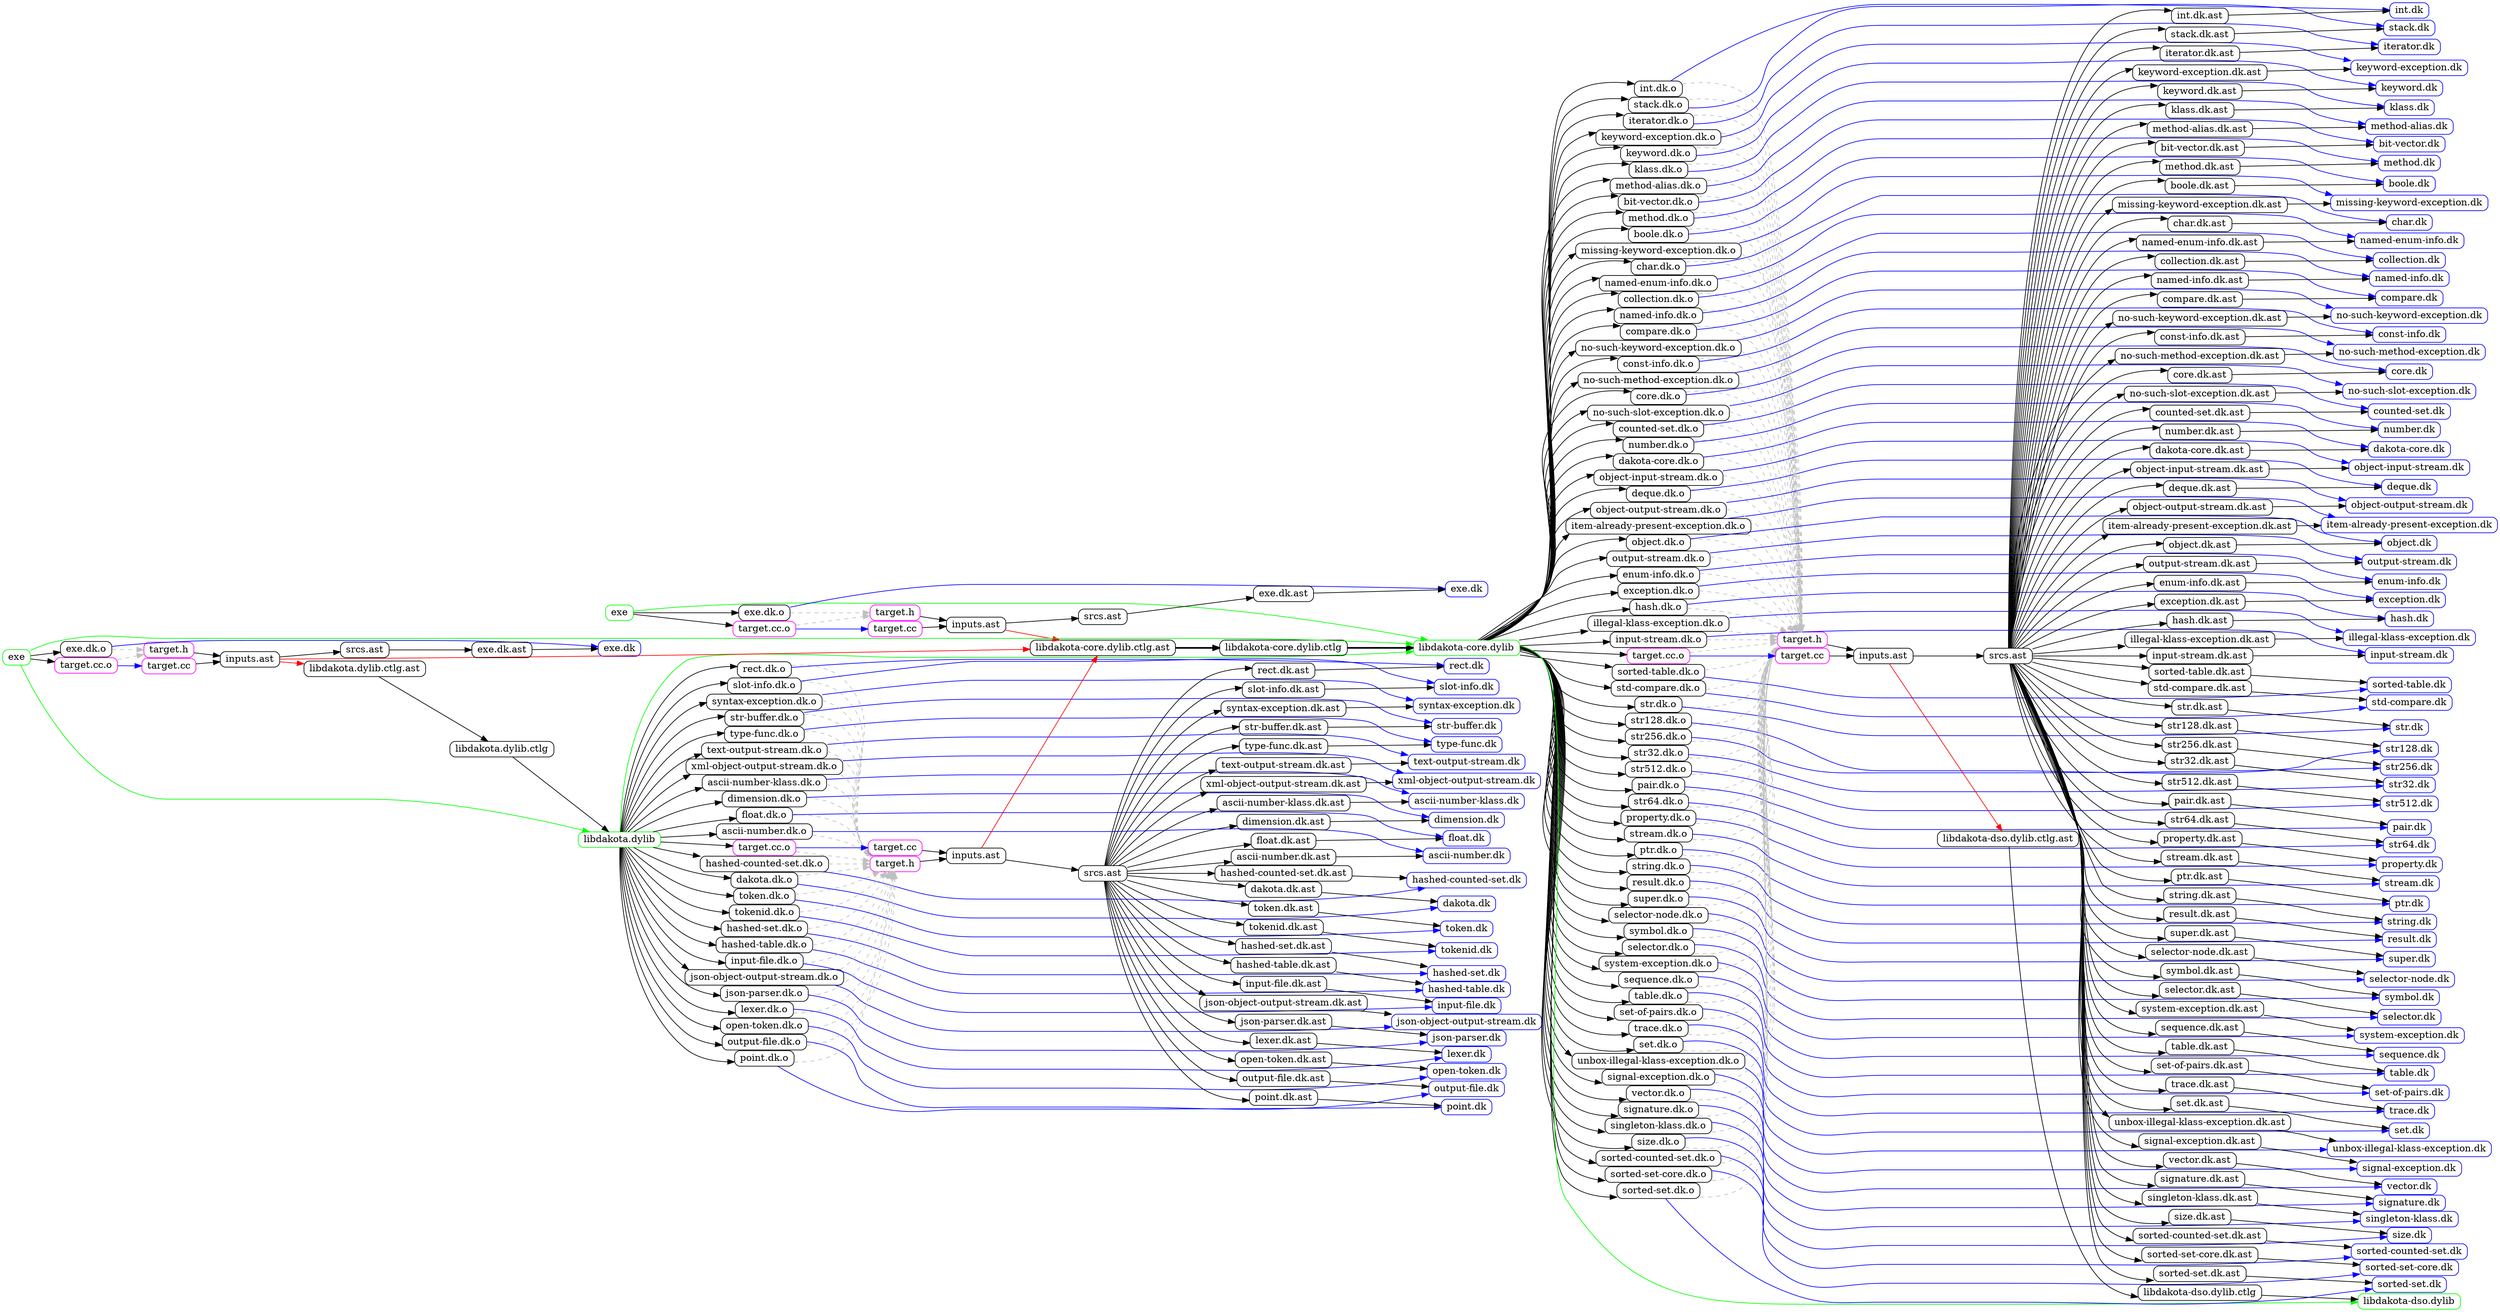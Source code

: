 digraph {
  graph [ rankdir = LR, dir = back, nodesep = 0 ];
  node  [ shape = rect, style = rounded, height = 0, width = 0 ];

  "dakota/lib/libdakota-core.dylib" [ label = "libdakota-core.dylib", color = green ];
  "dakota/z/build/dakota-core/bit-vector.dk.o" [ label = "bit-vector.dk.o" ];
  "dakota/z/build/dakota-core/boole.dk.o" [ label = "boole.dk.o" ];
  "dakota/z/build/dakota-core/char.dk.o" [ label = "char.dk.o" ];
  "dakota/z/build/dakota-core/collection.dk.o" [ label = "collection.dk.o" ];
  "dakota/z/build/dakota-core/compare.dk.o" [ label = "compare.dk.o" ];
  "dakota/z/build/dakota-core/const-info.dk.o" [ label = "const-info.dk.o" ];
  "dakota/z/build/dakota-core/core.dk.o" [ label = "core.dk.o" ];
  "dakota/z/build/dakota-core/counted-set.dk.o" [ label = "counted-set.dk.o" ];
  "dakota/z/build/dakota-core/dakota-core.dk.o" [ label = "dakota-core.dk.o" ];
  "dakota/z/build/dakota-core/deque.dk.o" [ label = "deque.dk.o" ];
  "dakota/z/build/dakota-core/item-already-present-exception.dk.o" [ label = "item-already-present-exception.dk.o" ];
  "dakota/z/build/dakota-core/enum-info.dk.o" [ label = "enum-info.dk.o" ];
  "dakota/z/build/dakota-core/exception.dk.o" [ label = "exception.dk.o" ];
  "dakota/z/build/dakota-core/hash.dk.o" [ label = "hash.dk.o" ];
  "dakota/z/build/dakota-core/illegal-klass-exception.dk.o" [ label = "illegal-klass-exception.dk.o" ];
  "dakota/z/build/dakota-core/input-stream.dk.o" [ label = "input-stream.dk.o" ];
  "dakota/z/build/dakota-core/int.dk.o" [ label = "int.dk.o" ];
  "dakota/z/build/dakota-core/iterator.dk.o" [ label = "iterator.dk.o" ];
  "dakota/z/build/dakota-core/keyword-exception.dk.o" [ label = "keyword-exception.dk.o" ];
  "dakota/z/build/dakota-core/keyword.dk.o" [ label = "keyword.dk.o" ];
  "dakota/z/build/dakota-core/klass.dk.o" [ label = "klass.dk.o" ];
  "dakota/z/build/dakota-core/method-alias.dk.o" [ label = "method-alias.dk.o" ];
  "dakota/z/build/dakota-core/method.dk.o" [ label = "method.dk.o" ];
  "dakota/z/build/dakota-core/missing-keyword-exception.dk.o" [ label = "missing-keyword-exception.dk.o" ];
  "dakota/z/build/dakota-core/named-enum-info.dk.o" [ label = "named-enum-info.dk.o" ];
  "dakota/z/build/dakota-core/named-info.dk.o" [ label = "named-info.dk.o" ];
  "dakota/z/build/dakota-core/no-such-keyword-exception.dk.o" [ label = "no-such-keyword-exception.dk.o" ];
  "dakota/z/build/dakota-core/no-such-method-exception.dk.o" [ label = "no-such-method-exception.dk.o" ];
  "dakota/z/build/dakota-core/no-such-slot-exception.dk.o" [ label = "no-such-slot-exception.dk.o" ];
  "dakota/z/build/dakota-core/number.dk.o" [ label = "number.dk.o" ];
  "dakota/z/build/dakota-core/object-input-stream.dk.o" [ label = "object-input-stream.dk.o" ];
  "dakota/z/build/dakota-core/object-output-stream.dk.o" [ label = "object-output-stream.dk.o" ];
  "dakota/z/build/dakota-core/object.dk.o" [ label = "object.dk.o" ];
  "dakota/z/build/dakota-core/output-stream.dk.o" [ label = "output-stream.dk.o" ];
  "dakota/z/build/dakota-core/pair.dk.o" [ label = "pair.dk.o" ];
  "dakota/z/build/dakota-core/property.dk.o" [ label = "property.dk.o" ];
  "dakota/z/build/dakota-core/ptr.dk.o" [ label = "ptr.dk.o" ];
  "dakota/z/build/dakota-core/result.dk.o" [ label = "result.dk.o" ];
  "dakota/z/build/dakota-core/selector-node.dk.o" [ label = "selector-node.dk.o" ];
  "dakota/z/build/dakota-core/selector.dk.o" [ label = "selector.dk.o" ];
  "dakota/z/build/dakota-core/sequence.dk.o" [ label = "sequence.dk.o" ];
  "dakota/z/build/dakota-core/set-of-pairs.dk.o" [ label = "set-of-pairs.dk.o" ];
  "dakota/z/build/dakota-core/set.dk.o" [ label = "set.dk.o" ];
  "dakota/z/build/dakota-core/signal-exception.dk.o" [ label = "signal-exception.dk.o" ];
  "dakota/z/build/dakota-core/signature.dk.o" [ label = "signature.dk.o" ];
  "dakota/z/build/dakota-core/singleton-klass.dk.o" [ label = "singleton-klass.dk.o" ];
  "dakota/z/build/dakota-core/size.dk.o" [ label = "size.dk.o" ];
  "dakota/z/build/dakota-core/sorted-counted-set.dk.o" [ label = "sorted-counted-set.dk.o" ];
  "dakota/z/build/dakota-core/sorted-set-core.dk.o" [ label = "sorted-set-core.dk.o" ];
  "dakota/z/build/dakota-core/sorted-set.dk.o" [ label = "sorted-set.dk.o" ];
  "dakota/z/build/dakota-core/sorted-table.dk.o" [ label = "sorted-table.dk.o" ];
  "dakota/z/build/dakota-core/stack.dk.o" [ label = "stack.dk.o" ];
  "dakota/z/build/dakota-core/std-compare.dk.o" [ label = "std-compare.dk.o" ];
  "dakota/z/build/dakota-core/str.dk.o" [ label = "str.dk.o" ];
  "dakota/z/build/dakota-core/str128.dk.o" [ label = "str128.dk.o" ];
  "dakota/z/build/dakota-core/str256.dk.o" [ label = "str256.dk.o" ];
  "dakota/z/build/dakota-core/str32.dk.o" [ label = "str32.dk.o" ];
  "dakota/z/build/dakota-core/str512.dk.o" [ label = "str512.dk.o" ];
  "dakota/z/build/dakota-core/str64.dk.o" [ label = "str64.dk.o" ];
  "dakota/z/build/dakota-core/stream.dk.o" [ label = "stream.dk.o" ];
  "dakota/z/build/dakota-core/string.dk.o" [ label = "string.dk.o" ];
  "dakota/z/build/dakota-core/super.dk.o" [ label = "super.dk.o" ];
  "dakota/z/build/dakota-core/symbol.dk.o" [ label = "symbol.dk.o" ];
  "dakota/z/build/dakota-core/system-exception.dk.o" [ label = "system-exception.dk.o" ];
  "dakota/z/build/dakota-core/table.dk.o" [ label = "table.dk.o" ];
  "dakota/z/build/dakota-core/trace.dk.o" [ label = "trace.dk.o" ];
  "dakota/z/build/dakota-core/unbox-illegal-klass-exception.dk.o" [ label = "unbox-illegal-klass-exception.dk.o" ];
  "dakota/z/build/dakota-core/vector.dk.o" [ label = "vector.dk.o" ];
  "dakota/z/build/dakota-core/a/target.cc.o" [ label = "target.cc.o", color = magenta ];
  "dakota/lib/libdakota-dso.dylib" [ label = "libdakota-dso.dylib", color = green ];
  "dakota/z/intmd/dakota-core/a/target.cc" [ label = "target.cc", color = magenta ];
  "dakota/z/intmd/dakota-core/a/target.h" [ label = "target.h", color = magenta ];
  "dakota/z/intmd/dakota-core/a/inputs.ast" [ label = "inputs.ast" ];
  "dakota/z/intmd/dakota-core/a/srcs.ast" [ label = "srcs.ast" ];
  ".dkt/dakota/lib/libdakota-dso.dylib.ctlg.ast" [ label = "libdakota-dso.dylib.ctlg.ast" ];
  "dakota/z/intmd/dakota-core/bit-vector.dk.ast" [ label = "bit-vector.dk.ast" ];
  "dakota/z/intmd/dakota-core/boole.dk.ast" [ label = "boole.dk.ast" ];
  "dakota/z/intmd/dakota-core/char.dk.ast" [ label = "char.dk.ast" ];
  "dakota/z/intmd/dakota-core/collection.dk.ast" [ label = "collection.dk.ast" ];
  "dakota/z/intmd/dakota-core/compare.dk.ast" [ label = "compare.dk.ast" ];
  "dakota/z/intmd/dakota-core/const-info.dk.ast" [ label = "const-info.dk.ast" ];
  "dakota/z/intmd/dakota-core/core.dk.ast" [ label = "core.dk.ast" ];
  "dakota/z/intmd/dakota-core/counted-set.dk.ast" [ label = "counted-set.dk.ast" ];
  "dakota/z/intmd/dakota-core/dakota-core.dk.ast" [ label = "dakota-core.dk.ast" ];
  "dakota/z/intmd/dakota-core/deque.dk.ast" [ label = "deque.dk.ast" ];
  "dakota/z/intmd/dakota-core/item-already-present-exception.dk.ast" [ label = "item-already-present-exception.dk.ast" ];
  "dakota/z/intmd/dakota-core/enum-info.dk.ast" [ label = "enum-info.dk.ast" ];
  "dakota/z/intmd/dakota-core/exception.dk.ast" [ label = "exception.dk.ast" ];
  "dakota/z/intmd/dakota-core/hash.dk.ast" [ label = "hash.dk.ast" ];
  "dakota/z/intmd/dakota-core/illegal-klass-exception.dk.ast" [ label = "illegal-klass-exception.dk.ast" ];
  "dakota/z/intmd/dakota-core/input-stream.dk.ast" [ label = "input-stream.dk.ast" ];
  "dakota/z/intmd/dakota-core/int.dk.ast" [ label = "int.dk.ast" ];
  "dakota/z/intmd/dakota-core/iterator.dk.ast" [ label = "iterator.dk.ast" ];
  "dakota/z/intmd/dakota-core/keyword-exception.dk.ast" [ label = "keyword-exception.dk.ast" ];
  "dakota/z/intmd/dakota-core/keyword.dk.ast" [ label = "keyword.dk.ast" ];
  "dakota/z/intmd/dakota-core/klass.dk.ast" [ label = "klass.dk.ast" ];
  "dakota/z/intmd/dakota-core/method-alias.dk.ast" [ label = "method-alias.dk.ast" ];
  "dakota/z/intmd/dakota-core/method.dk.ast" [ label = "method.dk.ast" ];
  "dakota/z/intmd/dakota-core/missing-keyword-exception.dk.ast" [ label = "missing-keyword-exception.dk.ast" ];
  "dakota/z/intmd/dakota-core/named-enum-info.dk.ast" [ label = "named-enum-info.dk.ast" ];
  "dakota/z/intmd/dakota-core/named-info.dk.ast" [ label = "named-info.dk.ast" ];
  "dakota/z/intmd/dakota-core/no-such-keyword-exception.dk.ast" [ label = "no-such-keyword-exception.dk.ast" ];
  "dakota/z/intmd/dakota-core/no-such-method-exception.dk.ast" [ label = "no-such-method-exception.dk.ast" ];
  "dakota/z/intmd/dakota-core/no-such-slot-exception.dk.ast" [ label = "no-such-slot-exception.dk.ast" ];
  "dakota/z/intmd/dakota-core/number.dk.ast" [ label = "number.dk.ast" ];
  "dakota/z/intmd/dakota-core/object-input-stream.dk.ast" [ label = "object-input-stream.dk.ast" ];
  "dakota/z/intmd/dakota-core/object-output-stream.dk.ast" [ label = "object-output-stream.dk.ast" ];
  "dakota/z/intmd/dakota-core/object.dk.ast" [ label = "object.dk.ast" ];
  "dakota/z/intmd/dakota-core/output-stream.dk.ast" [ label = "output-stream.dk.ast" ];
  "dakota/z/intmd/dakota-core/pair.dk.ast" [ label = "pair.dk.ast" ];
  "dakota/z/intmd/dakota-core/property.dk.ast" [ label = "property.dk.ast" ];
  "dakota/z/intmd/dakota-core/ptr.dk.ast" [ label = "ptr.dk.ast" ];
  "dakota/z/intmd/dakota-core/result.dk.ast" [ label = "result.dk.ast" ];
  "dakota/z/intmd/dakota-core/selector-node.dk.ast" [ label = "selector-node.dk.ast" ];
  "dakota/z/intmd/dakota-core/selector.dk.ast" [ label = "selector.dk.ast" ];
  "dakota/z/intmd/dakota-core/sequence.dk.ast" [ label = "sequence.dk.ast" ];
  "dakota/z/intmd/dakota-core/set-of-pairs.dk.ast" [ label = "set-of-pairs.dk.ast" ];
  "dakota/z/intmd/dakota-core/set.dk.ast" [ label = "set.dk.ast" ];
  "dakota/z/intmd/dakota-core/signal-exception.dk.ast" [ label = "signal-exception.dk.ast" ];
  "dakota/z/intmd/dakota-core/signature.dk.ast" [ label = "signature.dk.ast" ];
  "dakota/z/intmd/dakota-core/singleton-klass.dk.ast" [ label = "singleton-klass.dk.ast" ];
  "dakota/z/intmd/dakota-core/size.dk.ast" [ label = "size.dk.ast" ];
  "dakota/z/intmd/dakota-core/sorted-counted-set.dk.ast" [ label = "sorted-counted-set.dk.ast" ];
  "dakota/z/intmd/dakota-core/sorted-set-core.dk.ast" [ label = "sorted-set-core.dk.ast" ];
  "dakota/z/intmd/dakota-core/sorted-set.dk.ast" [ label = "sorted-set.dk.ast" ];
  "dakota/z/intmd/dakota-core/sorted-table.dk.ast" [ label = "sorted-table.dk.ast" ];
  "dakota/z/intmd/dakota-core/stack.dk.ast" [ label = "stack.dk.ast" ];
  "dakota/z/intmd/dakota-core/std-compare.dk.ast" [ label = "std-compare.dk.ast" ];
  "dakota/z/intmd/dakota-core/str.dk.ast" [ label = "str.dk.ast" ];
  "dakota/z/intmd/dakota-core/str128.dk.ast" [ label = "str128.dk.ast" ];
  "dakota/z/intmd/dakota-core/str256.dk.ast" [ label = "str256.dk.ast" ];
  "dakota/z/intmd/dakota-core/str32.dk.ast" [ label = "str32.dk.ast" ];
  "dakota/z/intmd/dakota-core/str512.dk.ast" [ label = "str512.dk.ast" ];
  "dakota/z/intmd/dakota-core/str64.dk.ast" [ label = "str64.dk.ast" ];
  "dakota/z/intmd/dakota-core/stream.dk.ast" [ label = "stream.dk.ast" ];
  "dakota/z/intmd/dakota-core/string.dk.ast" [ label = "string.dk.ast" ];
  "dakota/z/intmd/dakota-core/super.dk.ast" [ label = "super.dk.ast" ];
  "dakota/z/intmd/dakota-core/symbol.dk.ast" [ label = "symbol.dk.ast" ];
  "dakota/z/intmd/dakota-core/system-exception.dk.ast" [ label = "system-exception.dk.ast" ];
  "dakota/z/intmd/dakota-core/table.dk.ast" [ label = "table.dk.ast" ];
  "dakota/z/intmd/dakota-core/trace.dk.ast" [ label = "trace.dk.ast" ];
  "dakota/z/intmd/dakota-core/unbox-illegal-klass-exception.dk.ast" [ label = "unbox-illegal-klass-exception.dk.ast" ];
  "dakota/z/intmd/dakota-core/vector.dk.ast" [ label = "vector.dk.ast" ];
  "dakota/dakota-core/bit-vector.dk" [ label = "bit-vector.dk", color = blue ];
  "dakota/dakota-core/boole.dk" [ label = "boole.dk", color = blue ];
  "dakota/dakota-core/char.dk" [ label = "char.dk", color = blue ];
  "dakota/dakota-core/collection.dk" [ label = "collection.dk", color = blue ];
  "dakota/dakota-core/compare.dk" [ label = "compare.dk", color = blue ];
  "dakota/dakota-core/const-info.dk" [ label = "const-info.dk", color = blue ];
  "dakota/dakota-core/core.dk" [ label = "core.dk", color = blue ];
  "dakota/dakota-core/counted-set.dk" [ label = "counted-set.dk", color = blue ];
  "dakota/dakota-core/dakota-core.dk" [ label = "dakota-core.dk", color = blue ];
  "dakota/dakota-core/deque.dk" [ label = "deque.dk", color = blue ];
  "dakota/dakota-core/item-already-present-exception.dk" [ label = "item-already-present-exception.dk", color = blue ];
  "dakota/dakota-core/enum-info.dk" [ label = "enum-info.dk", color = blue ];
  "dakota/dakota-core/exception.dk" [ label = "exception.dk", color = blue ];
  "dakota/dakota-core/hash.dk" [ label = "hash.dk", color = blue ];
  "dakota/dakota-core/illegal-klass-exception.dk" [ label = "illegal-klass-exception.dk", color = blue ];
  "dakota/dakota-core/input-stream.dk" [ label = "input-stream.dk", color = blue ];
  "dakota/dakota-core/int.dk" [ label = "int.dk", color = blue ];
  "dakota/dakota-core/iterator.dk" [ label = "iterator.dk", color = blue ];
  "dakota/dakota-core/keyword-exception.dk" [ label = "keyword-exception.dk", color = blue ];
  "dakota/dakota-core/keyword.dk" [ label = "keyword.dk", color = blue ];
  "dakota/dakota-core/klass.dk" [ label = "klass.dk", color = blue ];
  "dakota/dakota-core/method-alias.dk" [ label = "method-alias.dk", color = blue ];
  "dakota/dakota-core/method.dk" [ label = "method.dk", color = blue ];
  "dakota/dakota-core/missing-keyword-exception.dk" [ label = "missing-keyword-exception.dk", color = blue ];
  "dakota/dakota-core/named-enum-info.dk" [ label = "named-enum-info.dk", color = blue ];
  "dakota/dakota-core/named-info.dk" [ label = "named-info.dk", color = blue ];
  "dakota/dakota-core/no-such-keyword-exception.dk" [ label = "no-such-keyword-exception.dk", color = blue ];
  "dakota/dakota-core/no-such-method-exception.dk" [ label = "no-such-method-exception.dk", color = blue ];
  "dakota/dakota-core/no-such-slot-exception.dk" [ label = "no-such-slot-exception.dk", color = blue ];
  "dakota/dakota-core/number.dk" [ label = "number.dk", color = blue ];
  "dakota/dakota-core/object-input-stream.dk" [ label = "object-input-stream.dk", color = blue ];
  "dakota/dakota-core/object-output-stream.dk" [ label = "object-output-stream.dk", color = blue ];
  "dakota/dakota-core/object.dk" [ label = "object.dk", color = blue ];
  "dakota/dakota-core/output-stream.dk" [ label = "output-stream.dk", color = blue ];
  "dakota/dakota-core/pair.dk" [ label = "pair.dk", color = blue ];
  "dakota/dakota-core/property.dk" [ label = "property.dk", color = blue ];
  "dakota/dakota-core/ptr.dk" [ label = "ptr.dk", color = blue ];
  "dakota/dakota-core/result.dk" [ label = "result.dk", color = blue ];
  "dakota/dakota-core/selector-node.dk" [ label = "selector-node.dk", color = blue ];
  "dakota/dakota-core/selector.dk" [ label = "selector.dk", color = blue ];
  "dakota/dakota-core/sequence.dk" [ label = "sequence.dk", color = blue ];
  "dakota/dakota-core/set-of-pairs.dk" [ label = "set-of-pairs.dk", color = blue ];
  "dakota/dakota-core/set.dk" [ label = "set.dk", color = blue ];
  "dakota/dakota-core/signal-exception.dk" [ label = "signal-exception.dk", color = blue ];
  "dakota/dakota-core/signature.dk" [ label = "signature.dk", color = blue ];
  "dakota/dakota-core/singleton-klass.dk" [ label = "singleton-klass.dk", color = blue ];
  "dakota/dakota-core/size.dk" [ label = "size.dk", color = blue ];
  "dakota/dakota-core/sorted-counted-set.dk" [ label = "sorted-counted-set.dk", color = blue ];
  "dakota/dakota-core/sorted-set-core.dk" [ label = "sorted-set-core.dk", color = blue ];
  "dakota/dakota-core/sorted-set.dk" [ label = "sorted-set.dk", color = blue ];
  "dakota/dakota-core/sorted-table.dk" [ label = "sorted-table.dk", color = blue ];
  "dakota/dakota-core/stack.dk" [ label = "stack.dk", color = blue ];
  "dakota/dakota-core/std-compare.dk" [ label = "std-compare.dk", color = blue ];
  "dakota/dakota-core/str.dk" [ label = "str.dk", color = blue ];
  "dakota/dakota-core/str128.dk" [ label = "str128.dk", color = blue ];
  "dakota/dakota-core/str256.dk" [ label = "str256.dk", color = blue ];
  "dakota/dakota-core/str32.dk" [ label = "str32.dk", color = blue ];
  "dakota/dakota-core/str512.dk" [ label = "str512.dk", color = blue ];
  "dakota/dakota-core/str64.dk" [ label = "str64.dk", color = blue ];
  "dakota/dakota-core/stream.dk" [ label = "stream.dk", color = blue ];
  "dakota/dakota-core/string.dk" [ label = "string.dk", color = blue ];
  "dakota/dakota-core/super.dk" [ label = "super.dk", color = blue ];
  "dakota/dakota-core/symbol.dk" [ label = "symbol.dk", color = blue ];
  "dakota/dakota-core/system-exception.dk" [ label = "system-exception.dk", color = blue ];
  "dakota/dakota-core/table.dk" [ label = "table.dk", color = blue ];
  "dakota/dakota-core/trace.dk" [ label = "trace.dk", color = blue ];
  "dakota/dakota-core/unbox-illegal-klass-exception.dk" [ label = "unbox-illegal-klass-exception.dk", color = blue ];
  "dakota/dakota-core/vector.dk" [ label = "vector.dk", color = blue ];
  ".dkt/dakota/lib/libdakota-dso.dylib.ctlg" [ label = "libdakota-dso.dylib.ctlg" ];

  "dakota/lib/libdakota-core.dylib" -> "dakota/z/build/dakota-core/bit-vector.dk.o";
  "dakota/lib/libdakota-core.dylib" -> "dakota/z/build/dakota-core/boole.dk.o";
  "dakota/lib/libdakota-core.dylib" -> "dakota/z/build/dakota-core/char.dk.o";
  "dakota/lib/libdakota-core.dylib" -> "dakota/z/build/dakota-core/collection.dk.o";
  "dakota/lib/libdakota-core.dylib" -> "dakota/z/build/dakota-core/compare.dk.o";
  "dakota/lib/libdakota-core.dylib" -> "dakota/z/build/dakota-core/const-info.dk.o";
  "dakota/lib/libdakota-core.dylib" -> "dakota/z/build/dakota-core/core.dk.o";
  "dakota/lib/libdakota-core.dylib" -> "dakota/z/build/dakota-core/counted-set.dk.o";
  "dakota/lib/libdakota-core.dylib" -> "dakota/z/build/dakota-core/dakota-core.dk.o";
  "dakota/lib/libdakota-core.dylib" -> "dakota/z/build/dakota-core/deque.dk.o";
  "dakota/lib/libdakota-core.dylib" -> "dakota/z/build/dakota-core/item-already-present-exception.dk.o";
  "dakota/lib/libdakota-core.dylib" -> "dakota/z/build/dakota-core/enum-info.dk.o";
  "dakota/lib/libdakota-core.dylib" -> "dakota/z/build/dakota-core/exception.dk.o";
  "dakota/lib/libdakota-core.dylib" -> "dakota/z/build/dakota-core/hash.dk.o";
  "dakota/lib/libdakota-core.dylib" -> "dakota/z/build/dakota-core/illegal-klass-exception.dk.o";
  "dakota/lib/libdakota-core.dylib" -> "dakota/z/build/dakota-core/input-stream.dk.o";
  "dakota/lib/libdakota-core.dylib" -> "dakota/z/build/dakota-core/int.dk.o";
  "dakota/lib/libdakota-core.dylib" -> "dakota/z/build/dakota-core/iterator.dk.o";
  "dakota/lib/libdakota-core.dylib" -> "dakota/z/build/dakota-core/keyword-exception.dk.o";
  "dakota/lib/libdakota-core.dylib" -> "dakota/z/build/dakota-core/keyword.dk.o";
  "dakota/lib/libdakota-core.dylib" -> "dakota/z/build/dakota-core/klass.dk.o";
  "dakota/lib/libdakota-core.dylib" -> "dakota/z/build/dakota-core/method-alias.dk.o";
  "dakota/lib/libdakota-core.dylib" -> "dakota/z/build/dakota-core/method.dk.o";
  "dakota/lib/libdakota-core.dylib" -> "dakota/z/build/dakota-core/missing-keyword-exception.dk.o";
  "dakota/lib/libdakota-core.dylib" -> "dakota/z/build/dakota-core/named-enum-info.dk.o";
  "dakota/lib/libdakota-core.dylib" -> "dakota/z/build/dakota-core/named-info.dk.o";
  "dakota/lib/libdakota-core.dylib" -> "dakota/z/build/dakota-core/no-such-keyword-exception.dk.o";
  "dakota/lib/libdakota-core.dylib" -> "dakota/z/build/dakota-core/no-such-method-exception.dk.o";
  "dakota/lib/libdakota-core.dylib" -> "dakota/z/build/dakota-core/no-such-slot-exception.dk.o";
  "dakota/lib/libdakota-core.dylib" -> "dakota/z/build/dakota-core/number.dk.o";
  "dakota/lib/libdakota-core.dylib" -> "dakota/z/build/dakota-core/object-input-stream.dk.o";
  "dakota/lib/libdakota-core.dylib" -> "dakota/z/build/dakota-core/object-output-stream.dk.o";
  "dakota/lib/libdakota-core.dylib" -> "dakota/z/build/dakota-core/object.dk.o";
  "dakota/lib/libdakota-core.dylib" -> "dakota/z/build/dakota-core/output-stream.dk.o";
  "dakota/lib/libdakota-core.dylib" -> "dakota/z/build/dakota-core/pair.dk.o";
  "dakota/lib/libdakota-core.dylib" -> "dakota/z/build/dakota-core/property.dk.o";
  "dakota/lib/libdakota-core.dylib" -> "dakota/z/build/dakota-core/ptr.dk.o";
  "dakota/lib/libdakota-core.dylib" -> "dakota/z/build/dakota-core/result.dk.o";
  "dakota/lib/libdakota-core.dylib" -> "dakota/z/build/dakota-core/selector-node.dk.o";
  "dakota/lib/libdakota-core.dylib" -> "dakota/z/build/dakota-core/selector.dk.o";
  "dakota/lib/libdakota-core.dylib" -> "dakota/z/build/dakota-core/sequence.dk.o";
  "dakota/lib/libdakota-core.dylib" -> "dakota/z/build/dakota-core/set-of-pairs.dk.o";
  "dakota/lib/libdakota-core.dylib" -> "dakota/z/build/dakota-core/set.dk.o";
  "dakota/lib/libdakota-core.dylib" -> "dakota/z/build/dakota-core/signal-exception.dk.o";
  "dakota/lib/libdakota-core.dylib" -> "dakota/z/build/dakota-core/signature.dk.o";
  "dakota/lib/libdakota-core.dylib" -> "dakota/z/build/dakota-core/singleton-klass.dk.o";
  "dakota/lib/libdakota-core.dylib" -> "dakota/z/build/dakota-core/size.dk.o";
  "dakota/lib/libdakota-core.dylib" -> "dakota/z/build/dakota-core/sorted-counted-set.dk.o";
  "dakota/lib/libdakota-core.dylib" -> "dakota/z/build/dakota-core/sorted-set-core.dk.o";
  "dakota/lib/libdakota-core.dylib" -> "dakota/z/build/dakota-core/sorted-set.dk.o";
  "dakota/lib/libdakota-core.dylib" -> "dakota/z/build/dakota-core/sorted-table.dk.o";
  "dakota/lib/libdakota-core.dylib" -> "dakota/z/build/dakota-core/stack.dk.o";
  "dakota/lib/libdakota-core.dylib" -> "dakota/z/build/dakota-core/std-compare.dk.o";
  "dakota/lib/libdakota-core.dylib" -> "dakota/z/build/dakota-core/str.dk.o";
  "dakota/lib/libdakota-core.dylib" -> "dakota/z/build/dakota-core/str128.dk.o";
  "dakota/lib/libdakota-core.dylib" -> "dakota/z/build/dakota-core/str256.dk.o";
  "dakota/lib/libdakota-core.dylib" -> "dakota/z/build/dakota-core/str32.dk.o";
  "dakota/lib/libdakota-core.dylib" -> "dakota/z/build/dakota-core/str512.dk.o";
  "dakota/lib/libdakota-core.dylib" -> "dakota/z/build/dakota-core/str64.dk.o";
  "dakota/lib/libdakota-core.dylib" -> "dakota/z/build/dakota-core/stream.dk.o";
  "dakota/lib/libdakota-core.dylib" -> "dakota/z/build/dakota-core/string.dk.o";
  "dakota/lib/libdakota-core.dylib" -> "dakota/z/build/dakota-core/super.dk.o";
  "dakota/lib/libdakota-core.dylib" -> "dakota/z/build/dakota-core/symbol.dk.o";
  "dakota/lib/libdakota-core.dylib" -> "dakota/z/build/dakota-core/system-exception.dk.o";
  "dakota/lib/libdakota-core.dylib" -> "dakota/z/build/dakota-core/table.dk.o";
  "dakota/lib/libdakota-core.dylib" -> "dakota/z/build/dakota-core/trace.dk.o";
  "dakota/lib/libdakota-core.dylib" -> "dakota/z/build/dakota-core/unbox-illegal-klass-exception.dk.o";
  "dakota/lib/libdakota-core.dylib" -> "dakota/z/build/dakota-core/vector.dk.o";
  "dakota/lib/libdakota-core.dylib" -> "dakota/z/build/dakota-core/a/target.cc.o";
  "dakota/lib/libdakota-core.dylib" -> "dakota/lib/libdakota-dso.dylib" [ color = green ];
  "dakota/z/build/dakota-core/a/target.cc.o" -> "dakota/z/intmd/dakota-core/a/target.cc" [ color = blue ];
  "dakota/z/build/dakota-core/a/target.cc.o" -> "dakota/z/intmd/dakota-core/a/target.h" [ color = gray, style = dashed ];
  "dakota/z/build/dakota-core/bit-vector.dk.o" -> "dakota/z/intmd/dakota-core/a/target.h" [ color = gray, style = dashed ];
  "dakota/z/build/dakota-core/boole.dk.o" -> "dakota/z/intmd/dakota-core/a/target.h" [ color = gray, style = dashed ];
  "dakota/z/build/dakota-core/char.dk.o" -> "dakota/z/intmd/dakota-core/a/target.h" [ color = gray, style = dashed ];
  "dakota/z/build/dakota-core/collection.dk.o" -> "dakota/z/intmd/dakota-core/a/target.h" [ color = gray, style = dashed ];
  "dakota/z/build/dakota-core/compare.dk.o" -> "dakota/z/intmd/dakota-core/a/target.h" [ color = gray, style = dashed ];
  "dakota/z/build/dakota-core/const-info.dk.o" -> "dakota/z/intmd/dakota-core/a/target.h" [ color = gray, style = dashed ];
  "dakota/z/build/dakota-core/core.dk.o" -> "dakota/z/intmd/dakota-core/a/target.h" [ color = gray, style = dashed ];
  "dakota/z/build/dakota-core/counted-set.dk.o" -> "dakota/z/intmd/dakota-core/a/target.h" [ color = gray, style = dashed ];
  "dakota/z/build/dakota-core/dakota-core.dk.o" -> "dakota/z/intmd/dakota-core/a/target.h" [ color = gray, style = dashed ];
  "dakota/z/build/dakota-core/deque.dk.o" -> "dakota/z/intmd/dakota-core/a/target.h" [ color = gray, style = dashed ];
  "dakota/z/build/dakota-core/item-already-present-exception.dk.o" -> "dakota/z/intmd/dakota-core/a/target.h" [ color = gray, style = dashed ];
  "dakota/z/build/dakota-core/enum-info.dk.o" -> "dakota/z/intmd/dakota-core/a/target.h" [ color = gray, style = dashed ];
  "dakota/z/build/dakota-core/exception.dk.o" -> "dakota/z/intmd/dakota-core/a/target.h" [ color = gray, style = dashed ];
  "dakota/z/build/dakota-core/hash.dk.o" -> "dakota/z/intmd/dakota-core/a/target.h" [ color = gray, style = dashed ];
  "dakota/z/build/dakota-core/illegal-klass-exception.dk.o" -> "dakota/z/intmd/dakota-core/a/target.h" [ color = gray, style = dashed ];
  "dakota/z/build/dakota-core/input-stream.dk.o" -> "dakota/z/intmd/dakota-core/a/target.h" [ color = gray, style = dashed ];
  "dakota/z/build/dakota-core/int.dk.o" -> "dakota/z/intmd/dakota-core/a/target.h" [ color = gray, style = dashed ];
  "dakota/z/build/dakota-core/iterator.dk.o" -> "dakota/z/intmd/dakota-core/a/target.h" [ color = gray, style = dashed ];
  "dakota/z/build/dakota-core/keyword-exception.dk.o" -> "dakota/z/intmd/dakota-core/a/target.h" [ color = gray, style = dashed ];
  "dakota/z/build/dakota-core/keyword.dk.o" -> "dakota/z/intmd/dakota-core/a/target.h" [ color = gray, style = dashed ];
  "dakota/z/build/dakota-core/klass.dk.o" -> "dakota/z/intmd/dakota-core/a/target.h" [ color = gray, style = dashed ];
  "dakota/z/build/dakota-core/method-alias.dk.o" -> "dakota/z/intmd/dakota-core/a/target.h" [ color = gray, style = dashed ];
  "dakota/z/build/dakota-core/method.dk.o" -> "dakota/z/intmd/dakota-core/a/target.h" [ color = gray, style = dashed ];
  "dakota/z/build/dakota-core/missing-keyword-exception.dk.o" -> "dakota/z/intmd/dakota-core/a/target.h" [ color = gray, style = dashed ];
  "dakota/z/build/dakota-core/named-enum-info.dk.o" -> "dakota/z/intmd/dakota-core/a/target.h" [ color = gray, style = dashed ];
  "dakota/z/build/dakota-core/named-info.dk.o" -> "dakota/z/intmd/dakota-core/a/target.h" [ color = gray, style = dashed ];
  "dakota/z/build/dakota-core/no-such-keyword-exception.dk.o" -> "dakota/z/intmd/dakota-core/a/target.h" [ color = gray, style = dashed ];
  "dakota/z/build/dakota-core/no-such-method-exception.dk.o" -> "dakota/z/intmd/dakota-core/a/target.h" [ color = gray, style = dashed ];
  "dakota/z/build/dakota-core/no-such-slot-exception.dk.o" -> "dakota/z/intmd/dakota-core/a/target.h" [ color = gray, style = dashed ];
  "dakota/z/build/dakota-core/number.dk.o" -> "dakota/z/intmd/dakota-core/a/target.h" [ color = gray, style = dashed ];
  "dakota/z/build/dakota-core/object-input-stream.dk.o" -> "dakota/z/intmd/dakota-core/a/target.h" [ color = gray, style = dashed ];
  "dakota/z/build/dakota-core/object-output-stream.dk.o" -> "dakota/z/intmd/dakota-core/a/target.h" [ color = gray, style = dashed ];
  "dakota/z/build/dakota-core/object.dk.o" -> "dakota/z/intmd/dakota-core/a/target.h" [ color = gray, style = dashed ];
  "dakota/z/build/dakota-core/output-stream.dk.o" -> "dakota/z/intmd/dakota-core/a/target.h" [ color = gray, style = dashed ];
  "dakota/z/build/dakota-core/pair.dk.o" -> "dakota/z/intmd/dakota-core/a/target.h" [ color = gray, style = dashed ];
  "dakota/z/build/dakota-core/property.dk.o" -> "dakota/z/intmd/dakota-core/a/target.h" [ color = gray, style = dashed ];
  "dakota/z/build/dakota-core/ptr.dk.o" -> "dakota/z/intmd/dakota-core/a/target.h" [ color = gray, style = dashed ];
  "dakota/z/build/dakota-core/result.dk.o" -> "dakota/z/intmd/dakota-core/a/target.h" [ color = gray, style = dashed ];
  "dakota/z/build/dakota-core/selector-node.dk.o" -> "dakota/z/intmd/dakota-core/a/target.h" [ color = gray, style = dashed ];
  "dakota/z/build/dakota-core/selector.dk.o" -> "dakota/z/intmd/dakota-core/a/target.h" [ color = gray, style = dashed ];
  "dakota/z/build/dakota-core/sequence.dk.o" -> "dakota/z/intmd/dakota-core/a/target.h" [ color = gray, style = dashed ];
  "dakota/z/build/dakota-core/set-of-pairs.dk.o" -> "dakota/z/intmd/dakota-core/a/target.h" [ color = gray, style = dashed ];
  "dakota/z/build/dakota-core/set.dk.o" -> "dakota/z/intmd/dakota-core/a/target.h" [ color = gray, style = dashed ];
  "dakota/z/build/dakota-core/signal-exception.dk.o" -> "dakota/z/intmd/dakota-core/a/target.h" [ color = gray, style = dashed ];
  "dakota/z/build/dakota-core/signature.dk.o" -> "dakota/z/intmd/dakota-core/a/target.h" [ color = gray, style = dashed ];
  "dakota/z/build/dakota-core/singleton-klass.dk.o" -> "dakota/z/intmd/dakota-core/a/target.h" [ color = gray, style = dashed ];
  "dakota/z/build/dakota-core/size.dk.o" -> "dakota/z/intmd/dakota-core/a/target.h" [ color = gray, style = dashed ];
  "dakota/z/build/dakota-core/sorted-counted-set.dk.o" -> "dakota/z/intmd/dakota-core/a/target.h" [ color = gray, style = dashed ];
  "dakota/z/build/dakota-core/sorted-set-core.dk.o" -> "dakota/z/intmd/dakota-core/a/target.h" [ color = gray, style = dashed ];
  "dakota/z/build/dakota-core/sorted-set.dk.o" -> "dakota/z/intmd/dakota-core/a/target.h" [ color = gray, style = dashed ];
  "dakota/z/build/dakota-core/sorted-table.dk.o" -> "dakota/z/intmd/dakota-core/a/target.h" [ color = gray, style = dashed ];
  "dakota/z/build/dakota-core/stack.dk.o" -> "dakota/z/intmd/dakota-core/a/target.h" [ color = gray, style = dashed ];
  "dakota/z/build/dakota-core/std-compare.dk.o" -> "dakota/z/intmd/dakota-core/a/target.h" [ color = gray, style = dashed ];
  "dakota/z/build/dakota-core/str.dk.o" -> "dakota/z/intmd/dakota-core/a/target.h" [ color = gray, style = dashed ];
  "dakota/z/build/dakota-core/str128.dk.o" -> "dakota/z/intmd/dakota-core/a/target.h" [ color = gray, style = dashed ];
  "dakota/z/build/dakota-core/str256.dk.o" -> "dakota/z/intmd/dakota-core/a/target.h" [ color = gray, style = dashed ];
  "dakota/z/build/dakota-core/str32.dk.o" -> "dakota/z/intmd/dakota-core/a/target.h" [ color = gray, style = dashed ];
  "dakota/z/build/dakota-core/str512.dk.o" -> "dakota/z/intmd/dakota-core/a/target.h" [ color = gray, style = dashed ];
  "dakota/z/build/dakota-core/str64.dk.o" -> "dakota/z/intmd/dakota-core/a/target.h" [ color = gray, style = dashed ];
  "dakota/z/build/dakota-core/stream.dk.o" -> "dakota/z/intmd/dakota-core/a/target.h" [ color = gray, style = dashed ];
  "dakota/z/build/dakota-core/string.dk.o" -> "dakota/z/intmd/dakota-core/a/target.h" [ color = gray, style = dashed ];
  "dakota/z/build/dakota-core/super.dk.o" -> "dakota/z/intmd/dakota-core/a/target.h" [ color = gray, style = dashed ];
  "dakota/z/build/dakota-core/symbol.dk.o" -> "dakota/z/intmd/dakota-core/a/target.h" [ color = gray, style = dashed ];
  "dakota/z/build/dakota-core/system-exception.dk.o" -> "dakota/z/intmd/dakota-core/a/target.h" [ color = gray, style = dashed ];
  "dakota/z/build/dakota-core/table.dk.o" -> "dakota/z/intmd/dakota-core/a/target.h" [ color = gray, style = dashed ];
  "dakota/z/build/dakota-core/trace.dk.o" -> "dakota/z/intmd/dakota-core/a/target.h" [ color = gray, style = dashed ];
  "dakota/z/build/dakota-core/unbox-illegal-klass-exception.dk.o" -> "dakota/z/intmd/dakota-core/a/target.h" [ color = gray, style = dashed ];
  "dakota/z/build/dakota-core/vector.dk.o" -> "dakota/z/intmd/dakota-core/a/target.h" [ color = gray, style = dashed ];
  "dakota/z/intmd/dakota-core/a/target.h" -> "dakota/z/intmd/dakota-core/a/inputs.ast";
  "dakota/z/intmd/dakota-core/a/target.cc" -> "dakota/z/intmd/dakota-core/a/inputs.ast";
  "dakota/z/intmd/dakota-core/a/inputs.ast" -> "dakota/z/intmd/dakota-core/a/srcs.ast";
  "dakota/z/intmd/dakota-core/a/inputs.ast" -> ".dkt/dakota/lib/libdakota-dso.dylib.ctlg.ast" [ color = red ];
  "dakota/z/intmd/dakota-core/a/srcs.ast" -> "dakota/z/intmd/dakota-core/bit-vector.dk.ast";
  "dakota/z/intmd/dakota-core/a/srcs.ast" -> "dakota/z/intmd/dakota-core/boole.dk.ast";
  "dakota/z/intmd/dakota-core/a/srcs.ast" -> "dakota/z/intmd/dakota-core/char.dk.ast";
  "dakota/z/intmd/dakota-core/a/srcs.ast" -> "dakota/z/intmd/dakota-core/collection.dk.ast";
  "dakota/z/intmd/dakota-core/a/srcs.ast" -> "dakota/z/intmd/dakota-core/compare.dk.ast";
  "dakota/z/intmd/dakota-core/a/srcs.ast" -> "dakota/z/intmd/dakota-core/const-info.dk.ast";
  "dakota/z/intmd/dakota-core/a/srcs.ast" -> "dakota/z/intmd/dakota-core/core.dk.ast";
  "dakota/z/intmd/dakota-core/a/srcs.ast" -> "dakota/z/intmd/dakota-core/counted-set.dk.ast";
  "dakota/z/intmd/dakota-core/a/srcs.ast" -> "dakota/z/intmd/dakota-core/dakota-core.dk.ast";
  "dakota/z/intmd/dakota-core/a/srcs.ast" -> "dakota/z/intmd/dakota-core/deque.dk.ast";
  "dakota/z/intmd/dakota-core/a/srcs.ast" -> "dakota/z/intmd/dakota-core/item-already-present-exception.dk.ast";
  "dakota/z/intmd/dakota-core/a/srcs.ast" -> "dakota/z/intmd/dakota-core/enum-info.dk.ast";
  "dakota/z/intmd/dakota-core/a/srcs.ast" -> "dakota/z/intmd/dakota-core/exception.dk.ast";
  "dakota/z/intmd/dakota-core/a/srcs.ast" -> "dakota/z/intmd/dakota-core/hash.dk.ast";
  "dakota/z/intmd/dakota-core/a/srcs.ast" -> "dakota/z/intmd/dakota-core/illegal-klass-exception.dk.ast";
  "dakota/z/intmd/dakota-core/a/srcs.ast" -> "dakota/z/intmd/dakota-core/input-stream.dk.ast";
  "dakota/z/intmd/dakota-core/a/srcs.ast" -> "dakota/z/intmd/dakota-core/int.dk.ast";
  "dakota/z/intmd/dakota-core/a/srcs.ast" -> "dakota/z/intmd/dakota-core/iterator.dk.ast";
  "dakota/z/intmd/dakota-core/a/srcs.ast" -> "dakota/z/intmd/dakota-core/keyword-exception.dk.ast";
  "dakota/z/intmd/dakota-core/a/srcs.ast" -> "dakota/z/intmd/dakota-core/keyword.dk.ast";
  "dakota/z/intmd/dakota-core/a/srcs.ast" -> "dakota/z/intmd/dakota-core/klass.dk.ast";
  "dakota/z/intmd/dakota-core/a/srcs.ast" -> "dakota/z/intmd/dakota-core/method-alias.dk.ast";
  "dakota/z/intmd/dakota-core/a/srcs.ast" -> "dakota/z/intmd/dakota-core/method.dk.ast";
  "dakota/z/intmd/dakota-core/a/srcs.ast" -> "dakota/z/intmd/dakota-core/missing-keyword-exception.dk.ast";
  "dakota/z/intmd/dakota-core/a/srcs.ast" -> "dakota/z/intmd/dakota-core/named-enum-info.dk.ast";
  "dakota/z/intmd/dakota-core/a/srcs.ast" -> "dakota/z/intmd/dakota-core/named-info.dk.ast";
  "dakota/z/intmd/dakota-core/a/srcs.ast" -> "dakota/z/intmd/dakota-core/no-such-keyword-exception.dk.ast";
  "dakota/z/intmd/dakota-core/a/srcs.ast" -> "dakota/z/intmd/dakota-core/no-such-method-exception.dk.ast";
  "dakota/z/intmd/dakota-core/a/srcs.ast" -> "dakota/z/intmd/dakota-core/no-such-slot-exception.dk.ast";
  "dakota/z/intmd/dakota-core/a/srcs.ast" -> "dakota/z/intmd/dakota-core/number.dk.ast";
  "dakota/z/intmd/dakota-core/a/srcs.ast" -> "dakota/z/intmd/dakota-core/object-input-stream.dk.ast";
  "dakota/z/intmd/dakota-core/a/srcs.ast" -> "dakota/z/intmd/dakota-core/object-output-stream.dk.ast";
  "dakota/z/intmd/dakota-core/a/srcs.ast" -> "dakota/z/intmd/dakota-core/object.dk.ast";
  "dakota/z/intmd/dakota-core/a/srcs.ast" -> "dakota/z/intmd/dakota-core/output-stream.dk.ast";
  "dakota/z/intmd/dakota-core/a/srcs.ast" -> "dakota/z/intmd/dakota-core/pair.dk.ast";
  "dakota/z/intmd/dakota-core/a/srcs.ast" -> "dakota/z/intmd/dakota-core/property.dk.ast";
  "dakota/z/intmd/dakota-core/a/srcs.ast" -> "dakota/z/intmd/dakota-core/ptr.dk.ast";
  "dakota/z/intmd/dakota-core/a/srcs.ast" -> "dakota/z/intmd/dakota-core/result.dk.ast";
  "dakota/z/intmd/dakota-core/a/srcs.ast" -> "dakota/z/intmd/dakota-core/selector-node.dk.ast";
  "dakota/z/intmd/dakota-core/a/srcs.ast" -> "dakota/z/intmd/dakota-core/selector.dk.ast";
  "dakota/z/intmd/dakota-core/a/srcs.ast" -> "dakota/z/intmd/dakota-core/sequence.dk.ast";
  "dakota/z/intmd/dakota-core/a/srcs.ast" -> "dakota/z/intmd/dakota-core/set-of-pairs.dk.ast";
  "dakota/z/intmd/dakota-core/a/srcs.ast" -> "dakota/z/intmd/dakota-core/set.dk.ast";
  "dakota/z/intmd/dakota-core/a/srcs.ast" -> "dakota/z/intmd/dakota-core/signal-exception.dk.ast";
  "dakota/z/intmd/dakota-core/a/srcs.ast" -> "dakota/z/intmd/dakota-core/signature.dk.ast";
  "dakota/z/intmd/dakota-core/a/srcs.ast" -> "dakota/z/intmd/dakota-core/singleton-klass.dk.ast";
  "dakota/z/intmd/dakota-core/a/srcs.ast" -> "dakota/z/intmd/dakota-core/size.dk.ast";
  "dakota/z/intmd/dakota-core/a/srcs.ast" -> "dakota/z/intmd/dakota-core/sorted-counted-set.dk.ast";
  "dakota/z/intmd/dakota-core/a/srcs.ast" -> "dakota/z/intmd/dakota-core/sorted-set-core.dk.ast";
  "dakota/z/intmd/dakota-core/a/srcs.ast" -> "dakota/z/intmd/dakota-core/sorted-set.dk.ast";
  "dakota/z/intmd/dakota-core/a/srcs.ast" -> "dakota/z/intmd/dakota-core/sorted-table.dk.ast";
  "dakota/z/intmd/dakota-core/a/srcs.ast" -> "dakota/z/intmd/dakota-core/stack.dk.ast";
  "dakota/z/intmd/dakota-core/a/srcs.ast" -> "dakota/z/intmd/dakota-core/std-compare.dk.ast";
  "dakota/z/intmd/dakota-core/a/srcs.ast" -> "dakota/z/intmd/dakota-core/str.dk.ast";
  "dakota/z/intmd/dakota-core/a/srcs.ast" -> "dakota/z/intmd/dakota-core/str128.dk.ast";
  "dakota/z/intmd/dakota-core/a/srcs.ast" -> "dakota/z/intmd/dakota-core/str256.dk.ast";
  "dakota/z/intmd/dakota-core/a/srcs.ast" -> "dakota/z/intmd/dakota-core/str32.dk.ast";
  "dakota/z/intmd/dakota-core/a/srcs.ast" -> "dakota/z/intmd/dakota-core/str512.dk.ast";
  "dakota/z/intmd/dakota-core/a/srcs.ast" -> "dakota/z/intmd/dakota-core/str64.dk.ast";
  "dakota/z/intmd/dakota-core/a/srcs.ast" -> "dakota/z/intmd/dakota-core/stream.dk.ast";
  "dakota/z/intmd/dakota-core/a/srcs.ast" -> "dakota/z/intmd/dakota-core/string.dk.ast";
  "dakota/z/intmd/dakota-core/a/srcs.ast" -> "dakota/z/intmd/dakota-core/super.dk.ast";
  "dakota/z/intmd/dakota-core/a/srcs.ast" -> "dakota/z/intmd/dakota-core/symbol.dk.ast";
  "dakota/z/intmd/dakota-core/a/srcs.ast" -> "dakota/z/intmd/dakota-core/system-exception.dk.ast";
  "dakota/z/intmd/dakota-core/a/srcs.ast" -> "dakota/z/intmd/dakota-core/table.dk.ast";
  "dakota/z/intmd/dakota-core/a/srcs.ast" -> "dakota/z/intmd/dakota-core/trace.dk.ast";
  "dakota/z/intmd/dakota-core/a/srcs.ast" -> "dakota/z/intmd/dakota-core/unbox-illegal-klass-exception.dk.ast";
  "dakota/z/intmd/dakota-core/a/srcs.ast" -> "dakota/z/intmd/dakota-core/vector.dk.ast";
  "dakota/z/build/dakota-core/bit-vector.dk.o" -> "dakota/dakota-core/bit-vector.dk" [ color = blue ];
  "dakota/z/intmd/dakota-core/bit-vector.dk.ast" -> "dakota/dakota-core/bit-vector.dk";
  "dakota/z/build/dakota-core/boole.dk.o" -> "dakota/dakota-core/boole.dk" [ color = blue ];
  "dakota/z/intmd/dakota-core/boole.dk.ast" -> "dakota/dakota-core/boole.dk";
  "dakota/z/build/dakota-core/char.dk.o" -> "dakota/dakota-core/char.dk" [ color = blue ];
  "dakota/z/intmd/dakota-core/char.dk.ast" -> "dakota/dakota-core/char.dk";
  "dakota/z/build/dakota-core/collection.dk.o" -> "dakota/dakota-core/collection.dk" [ color = blue ];
  "dakota/z/intmd/dakota-core/collection.dk.ast" -> "dakota/dakota-core/collection.dk";
  "dakota/z/build/dakota-core/compare.dk.o" -> "dakota/dakota-core/compare.dk" [ color = blue ];
  "dakota/z/intmd/dakota-core/compare.dk.ast" -> "dakota/dakota-core/compare.dk";
  "dakota/z/build/dakota-core/const-info.dk.o" -> "dakota/dakota-core/const-info.dk" [ color = blue ];
  "dakota/z/intmd/dakota-core/const-info.dk.ast" -> "dakota/dakota-core/const-info.dk";
  "dakota/z/build/dakota-core/core.dk.o" -> "dakota/dakota-core/core.dk" [ color = blue ];
  "dakota/z/intmd/dakota-core/core.dk.ast" -> "dakota/dakota-core/core.dk";
  "dakota/z/build/dakota-core/counted-set.dk.o" -> "dakota/dakota-core/counted-set.dk" [ color = blue ];
  "dakota/z/intmd/dakota-core/counted-set.dk.ast" -> "dakota/dakota-core/counted-set.dk";
  "dakota/z/build/dakota-core/dakota-core.dk.o" -> "dakota/dakota-core/dakota-core.dk" [ color = blue ];
  "dakota/z/intmd/dakota-core/dakota-core.dk.ast" -> "dakota/dakota-core/dakota-core.dk";
  "dakota/z/build/dakota-core/deque.dk.o" -> "dakota/dakota-core/deque.dk" [ color = blue ];
  "dakota/z/intmd/dakota-core/deque.dk.ast" -> "dakota/dakota-core/deque.dk";
  "dakota/z/build/dakota-core/item-already-present-exception.dk.o" -> "dakota/dakota-core/item-already-present-exception.dk" [ color = blue ];
  "dakota/z/intmd/dakota-core/item-already-present-exception.dk.ast" -> "dakota/dakota-core/item-already-present-exception.dk";
  "dakota/z/build/dakota-core/enum-info.dk.o" -> "dakota/dakota-core/enum-info.dk" [ color = blue ];
  "dakota/z/intmd/dakota-core/enum-info.dk.ast" -> "dakota/dakota-core/enum-info.dk";
  "dakota/z/build/dakota-core/exception.dk.o" -> "dakota/dakota-core/exception.dk" [ color = blue ];
  "dakota/z/intmd/dakota-core/exception.dk.ast" -> "dakota/dakota-core/exception.dk";
  "dakota/z/build/dakota-core/hash.dk.o" -> "dakota/dakota-core/hash.dk" [ color = blue ];
  "dakota/z/intmd/dakota-core/hash.dk.ast" -> "dakota/dakota-core/hash.dk";
  "dakota/z/build/dakota-core/illegal-klass-exception.dk.o" -> "dakota/dakota-core/illegal-klass-exception.dk" [ color = blue ];
  "dakota/z/intmd/dakota-core/illegal-klass-exception.dk.ast" -> "dakota/dakota-core/illegal-klass-exception.dk";
  "dakota/z/build/dakota-core/input-stream.dk.o" -> "dakota/dakota-core/input-stream.dk" [ color = blue ];
  "dakota/z/intmd/dakota-core/input-stream.dk.ast" -> "dakota/dakota-core/input-stream.dk";
  "dakota/z/build/dakota-core/int.dk.o" -> "dakota/dakota-core/int.dk" [ color = blue ];
  "dakota/z/intmd/dakota-core/int.dk.ast" -> "dakota/dakota-core/int.dk";
  "dakota/z/build/dakota-core/iterator.dk.o" -> "dakota/dakota-core/iterator.dk" [ color = blue ];
  "dakota/z/intmd/dakota-core/iterator.dk.ast" -> "dakota/dakota-core/iterator.dk";
  "dakota/z/build/dakota-core/keyword-exception.dk.o" -> "dakota/dakota-core/keyword-exception.dk" [ color = blue ];
  "dakota/z/intmd/dakota-core/keyword-exception.dk.ast" -> "dakota/dakota-core/keyword-exception.dk";
  "dakota/z/build/dakota-core/keyword.dk.o" -> "dakota/dakota-core/keyword.dk" [ color = blue ];
  "dakota/z/intmd/dakota-core/keyword.dk.ast" -> "dakota/dakota-core/keyword.dk";
  "dakota/z/build/dakota-core/klass.dk.o" -> "dakota/dakota-core/klass.dk" [ color = blue ];
  "dakota/z/intmd/dakota-core/klass.dk.ast" -> "dakota/dakota-core/klass.dk";
  "dakota/z/build/dakota-core/method-alias.dk.o" -> "dakota/dakota-core/method-alias.dk" [ color = blue ];
  "dakota/z/intmd/dakota-core/method-alias.dk.ast" -> "dakota/dakota-core/method-alias.dk";
  "dakota/z/build/dakota-core/method.dk.o" -> "dakota/dakota-core/method.dk" [ color = blue ];
  "dakota/z/intmd/dakota-core/method.dk.ast" -> "dakota/dakota-core/method.dk";
  "dakota/z/build/dakota-core/missing-keyword-exception.dk.o" -> "dakota/dakota-core/missing-keyword-exception.dk" [ color = blue ];
  "dakota/z/intmd/dakota-core/missing-keyword-exception.dk.ast" -> "dakota/dakota-core/missing-keyword-exception.dk";
  "dakota/z/build/dakota-core/named-enum-info.dk.o" -> "dakota/dakota-core/named-enum-info.dk" [ color = blue ];
  "dakota/z/intmd/dakota-core/named-enum-info.dk.ast" -> "dakota/dakota-core/named-enum-info.dk";
  "dakota/z/build/dakota-core/named-info.dk.o" -> "dakota/dakota-core/named-info.dk" [ color = blue ];
  "dakota/z/intmd/dakota-core/named-info.dk.ast" -> "dakota/dakota-core/named-info.dk";
  "dakota/z/build/dakota-core/no-such-keyword-exception.dk.o" -> "dakota/dakota-core/no-such-keyword-exception.dk" [ color = blue ];
  "dakota/z/intmd/dakota-core/no-such-keyword-exception.dk.ast" -> "dakota/dakota-core/no-such-keyword-exception.dk";
  "dakota/z/build/dakota-core/no-such-method-exception.dk.o" -> "dakota/dakota-core/no-such-method-exception.dk" [ color = blue ];
  "dakota/z/intmd/dakota-core/no-such-method-exception.dk.ast" -> "dakota/dakota-core/no-such-method-exception.dk";
  "dakota/z/build/dakota-core/no-such-slot-exception.dk.o" -> "dakota/dakota-core/no-such-slot-exception.dk" [ color = blue ];
  "dakota/z/intmd/dakota-core/no-such-slot-exception.dk.ast" -> "dakota/dakota-core/no-such-slot-exception.dk";
  "dakota/z/build/dakota-core/number.dk.o" -> "dakota/dakota-core/number.dk" [ color = blue ];
  "dakota/z/intmd/dakota-core/number.dk.ast" -> "dakota/dakota-core/number.dk";
  "dakota/z/build/dakota-core/object-input-stream.dk.o" -> "dakota/dakota-core/object-input-stream.dk" [ color = blue ];
  "dakota/z/intmd/dakota-core/object-input-stream.dk.ast" -> "dakota/dakota-core/object-input-stream.dk";
  "dakota/z/build/dakota-core/object-output-stream.dk.o" -> "dakota/dakota-core/object-output-stream.dk" [ color = blue ];
  "dakota/z/intmd/dakota-core/object-output-stream.dk.ast" -> "dakota/dakota-core/object-output-stream.dk";
  "dakota/z/build/dakota-core/object.dk.o" -> "dakota/dakota-core/object.dk" [ color = blue ];
  "dakota/z/intmd/dakota-core/object.dk.ast" -> "dakota/dakota-core/object.dk";
  "dakota/z/build/dakota-core/output-stream.dk.o" -> "dakota/dakota-core/output-stream.dk" [ color = blue ];
  "dakota/z/intmd/dakota-core/output-stream.dk.ast" -> "dakota/dakota-core/output-stream.dk";
  "dakota/z/build/dakota-core/pair.dk.o" -> "dakota/dakota-core/pair.dk" [ color = blue ];
  "dakota/z/intmd/dakota-core/pair.dk.ast" -> "dakota/dakota-core/pair.dk";
  "dakota/z/build/dakota-core/property.dk.o" -> "dakota/dakota-core/property.dk" [ color = blue ];
  "dakota/z/intmd/dakota-core/property.dk.ast" -> "dakota/dakota-core/property.dk";
  "dakota/z/build/dakota-core/ptr.dk.o" -> "dakota/dakota-core/ptr.dk" [ color = blue ];
  "dakota/z/intmd/dakota-core/ptr.dk.ast" -> "dakota/dakota-core/ptr.dk";
  "dakota/z/build/dakota-core/result.dk.o" -> "dakota/dakota-core/result.dk" [ color = blue ];
  "dakota/z/intmd/dakota-core/result.dk.ast" -> "dakota/dakota-core/result.dk";
  "dakota/z/build/dakota-core/selector-node.dk.o" -> "dakota/dakota-core/selector-node.dk" [ color = blue ];
  "dakota/z/intmd/dakota-core/selector-node.dk.ast" -> "dakota/dakota-core/selector-node.dk";
  "dakota/z/build/dakota-core/selector.dk.o" -> "dakota/dakota-core/selector.dk" [ color = blue ];
  "dakota/z/intmd/dakota-core/selector.dk.ast" -> "dakota/dakota-core/selector.dk";
  "dakota/z/build/dakota-core/sequence.dk.o" -> "dakota/dakota-core/sequence.dk" [ color = blue ];
  "dakota/z/intmd/dakota-core/sequence.dk.ast" -> "dakota/dakota-core/sequence.dk";
  "dakota/z/build/dakota-core/set-of-pairs.dk.o" -> "dakota/dakota-core/set-of-pairs.dk" [ color = blue ];
  "dakota/z/intmd/dakota-core/set-of-pairs.dk.ast" -> "dakota/dakota-core/set-of-pairs.dk";
  "dakota/z/build/dakota-core/set.dk.o" -> "dakota/dakota-core/set.dk" [ color = blue ];
  "dakota/z/intmd/dakota-core/set.dk.ast" -> "dakota/dakota-core/set.dk";
  "dakota/z/build/dakota-core/signal-exception.dk.o" -> "dakota/dakota-core/signal-exception.dk" [ color = blue ];
  "dakota/z/intmd/dakota-core/signal-exception.dk.ast" -> "dakota/dakota-core/signal-exception.dk";
  "dakota/z/build/dakota-core/signature.dk.o" -> "dakota/dakota-core/signature.dk" [ color = blue ];
  "dakota/z/intmd/dakota-core/signature.dk.ast" -> "dakota/dakota-core/signature.dk";
  "dakota/z/build/dakota-core/singleton-klass.dk.o" -> "dakota/dakota-core/singleton-klass.dk" [ color = blue ];
  "dakota/z/intmd/dakota-core/singleton-klass.dk.ast" -> "dakota/dakota-core/singleton-klass.dk";
  "dakota/z/build/dakota-core/size.dk.o" -> "dakota/dakota-core/size.dk" [ color = blue ];
  "dakota/z/intmd/dakota-core/size.dk.ast" -> "dakota/dakota-core/size.dk";
  "dakota/z/build/dakota-core/sorted-counted-set.dk.o" -> "dakota/dakota-core/sorted-counted-set.dk" [ color = blue ];
  "dakota/z/intmd/dakota-core/sorted-counted-set.dk.ast" -> "dakota/dakota-core/sorted-counted-set.dk";
  "dakota/z/build/dakota-core/sorted-set-core.dk.o" -> "dakota/dakota-core/sorted-set-core.dk" [ color = blue ];
  "dakota/z/intmd/dakota-core/sorted-set-core.dk.ast" -> "dakota/dakota-core/sorted-set-core.dk";
  "dakota/z/build/dakota-core/sorted-set.dk.o" -> "dakota/dakota-core/sorted-set.dk" [ color = blue ];
  "dakota/z/intmd/dakota-core/sorted-set.dk.ast" -> "dakota/dakota-core/sorted-set.dk";
  "dakota/z/build/dakota-core/sorted-table.dk.o" -> "dakota/dakota-core/sorted-table.dk" [ color = blue ];
  "dakota/z/intmd/dakota-core/sorted-table.dk.ast" -> "dakota/dakota-core/sorted-table.dk";
  "dakota/z/build/dakota-core/stack.dk.o" -> "dakota/dakota-core/stack.dk" [ color = blue ];
  "dakota/z/intmd/dakota-core/stack.dk.ast" -> "dakota/dakota-core/stack.dk";
  "dakota/z/build/dakota-core/std-compare.dk.o" -> "dakota/dakota-core/std-compare.dk" [ color = blue ];
  "dakota/z/intmd/dakota-core/std-compare.dk.ast" -> "dakota/dakota-core/std-compare.dk";
  "dakota/z/build/dakota-core/str.dk.o" -> "dakota/dakota-core/str.dk" [ color = blue ];
  "dakota/z/intmd/dakota-core/str.dk.ast" -> "dakota/dakota-core/str.dk";
  "dakota/z/build/dakota-core/str128.dk.o" -> "dakota/dakota-core/str128.dk" [ color = blue ];
  "dakota/z/intmd/dakota-core/str128.dk.ast" -> "dakota/dakota-core/str128.dk";
  "dakota/z/build/dakota-core/str256.dk.o" -> "dakota/dakota-core/str256.dk" [ color = blue ];
  "dakota/z/intmd/dakota-core/str256.dk.ast" -> "dakota/dakota-core/str256.dk";
  "dakota/z/build/dakota-core/str32.dk.o" -> "dakota/dakota-core/str32.dk" [ color = blue ];
  "dakota/z/intmd/dakota-core/str32.dk.ast" -> "dakota/dakota-core/str32.dk";
  "dakota/z/build/dakota-core/str512.dk.o" -> "dakota/dakota-core/str512.dk" [ color = blue ];
  "dakota/z/intmd/dakota-core/str512.dk.ast" -> "dakota/dakota-core/str512.dk";
  "dakota/z/build/dakota-core/str64.dk.o" -> "dakota/dakota-core/str64.dk" [ color = blue ];
  "dakota/z/intmd/dakota-core/str64.dk.ast" -> "dakota/dakota-core/str64.dk";
  "dakota/z/build/dakota-core/stream.dk.o" -> "dakota/dakota-core/stream.dk" [ color = blue ];
  "dakota/z/intmd/dakota-core/stream.dk.ast" -> "dakota/dakota-core/stream.dk";
  "dakota/z/build/dakota-core/string.dk.o" -> "dakota/dakota-core/string.dk" [ color = blue ];
  "dakota/z/intmd/dakota-core/string.dk.ast" -> "dakota/dakota-core/string.dk";
  "dakota/z/build/dakota-core/super.dk.o" -> "dakota/dakota-core/super.dk" [ color = blue ];
  "dakota/z/intmd/dakota-core/super.dk.ast" -> "dakota/dakota-core/super.dk";
  "dakota/z/build/dakota-core/symbol.dk.o" -> "dakota/dakota-core/symbol.dk" [ color = blue ];
  "dakota/z/intmd/dakota-core/symbol.dk.ast" -> "dakota/dakota-core/symbol.dk";
  "dakota/z/build/dakota-core/system-exception.dk.o" -> "dakota/dakota-core/system-exception.dk" [ color = blue ];
  "dakota/z/intmd/dakota-core/system-exception.dk.ast" -> "dakota/dakota-core/system-exception.dk";
  "dakota/z/build/dakota-core/table.dk.o" -> "dakota/dakota-core/table.dk" [ color = blue ];
  "dakota/z/intmd/dakota-core/table.dk.ast" -> "dakota/dakota-core/table.dk";
  "dakota/z/build/dakota-core/trace.dk.o" -> "dakota/dakota-core/trace.dk" [ color = blue ];
  "dakota/z/intmd/dakota-core/trace.dk.ast" -> "dakota/dakota-core/trace.dk";
  "dakota/z/build/dakota-core/unbox-illegal-klass-exception.dk.o" -> "dakota/dakota-core/unbox-illegal-klass-exception.dk" [ color = blue ];
  "dakota/z/intmd/dakota-core/unbox-illegal-klass-exception.dk.ast" -> "dakota/dakota-core/unbox-illegal-klass-exception.dk";
  "dakota/z/build/dakota-core/vector.dk.o" -> "dakota/dakota-core/vector.dk" [ color = blue ];
  "dakota/z/intmd/dakota-core/vector.dk.ast" -> "dakota/dakota-core/vector.dk";
  ".dkt/dakota/lib/libdakota-dso.dylib.ctlg.ast" -> ".dkt/dakota/lib/libdakota-dso.dylib.ctlg";
  ".dkt/dakota/lib/libdakota-dso.dylib.ctlg" -> "dakota/lib/libdakota-dso.dylib";

  graph [ rankdir = LR, dir = back, nodesep = 0 ];
  node  [ shape = rect, style = rounded, height = 0, width = 0 ];

  "dakota/lib/libdakota.dylib" [ label = "libdakota.dylib", color = green ];
  "dakota/z/build/dakota/ascii-number-klass.dk.o" [ label = "ascii-number-klass.dk.o" ];
  "dakota/z/build/dakota/ascii-number.dk.o" [ label = "ascii-number.dk.o" ];
  "dakota/z/build/dakota/dakota.dk.o" [ label = "dakota.dk.o" ];
  "dakota/z/build/dakota/dimension.dk.o" [ label = "dimension.dk.o" ];
  "dakota/z/build/dakota/float.dk.o" [ label = "float.dk.o" ];
  "dakota/z/build/dakota/hashed-counted-set.dk.o" [ label = "hashed-counted-set.dk.o" ];
  "dakota/z/build/dakota/hashed-set.dk.o" [ label = "hashed-set.dk.o" ];
  "dakota/z/build/dakota/hashed-table.dk.o" [ label = "hashed-table.dk.o" ];
  "dakota/z/build/dakota/input-file.dk.o" [ label = "input-file.dk.o" ];
  "dakota/z/build/dakota/json-object-output-stream.dk.o" [ label = "json-object-output-stream.dk.o" ];
  "dakota/z/build/dakota/json-parser.dk.o" [ label = "json-parser.dk.o" ];
  "dakota/z/build/dakota/lexer.dk.o" [ label = "lexer.dk.o" ];
  "dakota/z/build/dakota/open-token.dk.o" [ label = "open-token.dk.o" ];
  "dakota/z/build/dakota/output-file.dk.o" [ label = "output-file.dk.o" ];
  "dakota/z/build/dakota/point.dk.o" [ label = "point.dk.o" ];
  "dakota/z/build/dakota/rect.dk.o" [ label = "rect.dk.o" ];
  "dakota/z/build/dakota/slot-info.dk.o" [ label = "slot-info.dk.o" ];
  "dakota/z/build/dakota/str-buffer.dk.o" [ label = "str-buffer.dk.o" ];
  "dakota/z/build/dakota/syntax-exception.dk.o" [ label = "syntax-exception.dk.o" ];
  "dakota/z/build/dakota/text-output-stream.dk.o" [ label = "text-output-stream.dk.o" ];
  "dakota/z/build/dakota/token.dk.o" [ label = "token.dk.o" ];
  "dakota/z/build/dakota/tokenid.dk.o" [ label = "tokenid.dk.o" ];
  "dakota/z/build/dakota/type-func.dk.o" [ label = "type-func.dk.o" ];
  "dakota/z/build/dakota/xml-object-output-stream.dk.o" [ label = "xml-object-output-stream.dk.o" ];
  "dakota/z/build/dakota/a/target.cc.o" [ label = "target.cc.o", color = magenta ];
  "dakota/lib/libdakota-core.dylib" [ label = "libdakota-core.dylib", color = green ];
  "dakota/z/intmd/dakota/a/target.cc" [ label = "target.cc", color = magenta ];
  "dakota/z/intmd/dakota/a/target.h" [ label = "target.h", color = magenta ];
  "dakota/z/intmd/dakota/a/inputs.ast" [ label = "inputs.ast" ];
  "dakota/z/intmd/dakota/a/srcs.ast" [ label = "srcs.ast" ];
  ".dkt/dakota/lib/libdakota-core.dylib.ctlg.ast" [ label = "libdakota-core.dylib.ctlg.ast" ];
  "dakota/z/intmd/dakota/ascii-number-klass.dk.ast" [ label = "ascii-number-klass.dk.ast" ];
  "dakota/z/intmd/dakota/ascii-number.dk.ast" [ label = "ascii-number.dk.ast" ];
  "dakota/z/intmd/dakota/dakota.dk.ast" [ label = "dakota.dk.ast" ];
  "dakota/z/intmd/dakota/dimension.dk.ast" [ label = "dimension.dk.ast" ];
  "dakota/z/intmd/dakota/float.dk.ast" [ label = "float.dk.ast" ];
  "dakota/z/intmd/dakota/hashed-counted-set.dk.ast" [ label = "hashed-counted-set.dk.ast" ];
  "dakota/z/intmd/dakota/hashed-set.dk.ast" [ label = "hashed-set.dk.ast" ];
  "dakota/z/intmd/dakota/hashed-table.dk.ast" [ label = "hashed-table.dk.ast" ];
  "dakota/z/intmd/dakota/input-file.dk.ast" [ label = "input-file.dk.ast" ];
  "dakota/z/intmd/dakota/json-object-output-stream.dk.ast" [ label = "json-object-output-stream.dk.ast" ];
  "dakota/z/intmd/dakota/json-parser.dk.ast" [ label = "json-parser.dk.ast" ];
  "dakota/z/intmd/dakota/lexer.dk.ast" [ label = "lexer.dk.ast" ];
  "dakota/z/intmd/dakota/open-token.dk.ast" [ label = "open-token.dk.ast" ];
  "dakota/z/intmd/dakota/output-file.dk.ast" [ label = "output-file.dk.ast" ];
  "dakota/z/intmd/dakota/point.dk.ast" [ label = "point.dk.ast" ];
  "dakota/z/intmd/dakota/rect.dk.ast" [ label = "rect.dk.ast" ];
  "dakota/z/intmd/dakota/slot-info.dk.ast" [ label = "slot-info.dk.ast" ];
  "dakota/z/intmd/dakota/str-buffer.dk.ast" [ label = "str-buffer.dk.ast" ];
  "dakota/z/intmd/dakota/syntax-exception.dk.ast" [ label = "syntax-exception.dk.ast" ];
  "dakota/z/intmd/dakota/text-output-stream.dk.ast" [ label = "text-output-stream.dk.ast" ];
  "dakota/z/intmd/dakota/token.dk.ast" [ label = "token.dk.ast" ];
  "dakota/z/intmd/dakota/tokenid.dk.ast" [ label = "tokenid.dk.ast" ];
  "dakota/z/intmd/dakota/type-func.dk.ast" [ label = "type-func.dk.ast" ];
  "dakota/z/intmd/dakota/xml-object-output-stream.dk.ast" [ label = "xml-object-output-stream.dk.ast" ];
  "dakota/dakota/ascii-number-klass.dk" [ label = "ascii-number-klass.dk", color = blue ];
  "dakota/dakota/ascii-number.dk" [ label = "ascii-number.dk", color = blue ];
  "dakota/dakota/dakota.dk" [ label = "dakota.dk", color = blue ];
  "dakota/dakota/dimension.dk" [ label = "dimension.dk", color = blue ];
  "dakota/dakota/float.dk" [ label = "float.dk", color = blue ];
  "dakota/dakota/hashed-counted-set.dk" [ label = "hashed-counted-set.dk", color = blue ];
  "dakota/dakota/hashed-set.dk" [ label = "hashed-set.dk", color = blue ];
  "dakota/dakota/hashed-table.dk" [ label = "hashed-table.dk", color = blue ];
  "dakota/dakota/input-file.dk" [ label = "input-file.dk", color = blue ];
  "dakota/dakota/json-object-output-stream.dk" [ label = "json-object-output-stream.dk", color = blue ];
  "dakota/dakota/json-parser.dk" [ label = "json-parser.dk", color = blue ];
  "dakota/dakota/lexer.dk" [ label = "lexer.dk", color = blue ];
  "dakota/dakota/open-token.dk" [ label = "open-token.dk", color = blue ];
  "dakota/dakota/output-file.dk" [ label = "output-file.dk", color = blue ];
  "dakota/dakota/point.dk" [ label = "point.dk", color = blue ];
  "dakota/dakota/rect.dk" [ label = "rect.dk", color = blue ];
  "dakota/dakota/slot-info.dk" [ label = "slot-info.dk", color = blue ];
  "dakota/dakota/str-buffer.dk" [ label = "str-buffer.dk", color = blue ];
  "dakota/dakota/syntax-exception.dk" [ label = "syntax-exception.dk", color = blue ];
  "dakota/dakota/text-output-stream.dk" [ label = "text-output-stream.dk", color = blue ];
  "dakota/dakota/token.dk" [ label = "token.dk", color = blue ];
  "dakota/dakota/tokenid.dk" [ label = "tokenid.dk", color = blue ];
  "dakota/dakota/type-func.dk" [ label = "type-func.dk", color = blue ];
  "dakota/dakota/xml-object-output-stream.dk" [ label = "xml-object-output-stream.dk", color = blue ];
  ".dkt/dakota/lib/libdakota-core.dylib.ctlg" [ label = "libdakota-core.dylib.ctlg" ];

  "dakota/lib/libdakota.dylib" -> "dakota/z/build/dakota/ascii-number-klass.dk.o";
  "dakota/lib/libdakota.dylib" -> "dakota/z/build/dakota/ascii-number.dk.o";
  "dakota/lib/libdakota.dylib" -> "dakota/z/build/dakota/dakota.dk.o";
  "dakota/lib/libdakota.dylib" -> "dakota/z/build/dakota/dimension.dk.o";
  "dakota/lib/libdakota.dylib" -> "dakota/z/build/dakota/float.dk.o";
  "dakota/lib/libdakota.dylib" -> "dakota/z/build/dakota/hashed-counted-set.dk.o";
  "dakota/lib/libdakota.dylib" -> "dakota/z/build/dakota/hashed-set.dk.o";
  "dakota/lib/libdakota.dylib" -> "dakota/z/build/dakota/hashed-table.dk.o";
  "dakota/lib/libdakota.dylib" -> "dakota/z/build/dakota/input-file.dk.o";
  "dakota/lib/libdakota.dylib" -> "dakota/z/build/dakota/json-object-output-stream.dk.o";
  "dakota/lib/libdakota.dylib" -> "dakota/z/build/dakota/json-parser.dk.o";
  "dakota/lib/libdakota.dylib" -> "dakota/z/build/dakota/lexer.dk.o";
  "dakota/lib/libdakota.dylib" -> "dakota/z/build/dakota/open-token.dk.o";
  "dakota/lib/libdakota.dylib" -> "dakota/z/build/dakota/output-file.dk.o";
  "dakota/lib/libdakota.dylib" -> "dakota/z/build/dakota/point.dk.o";
  "dakota/lib/libdakota.dylib" -> "dakota/z/build/dakota/rect.dk.o";
  "dakota/lib/libdakota.dylib" -> "dakota/z/build/dakota/slot-info.dk.o";
  "dakota/lib/libdakota.dylib" -> "dakota/z/build/dakota/str-buffer.dk.o";
  "dakota/lib/libdakota.dylib" -> "dakota/z/build/dakota/syntax-exception.dk.o";
  "dakota/lib/libdakota.dylib" -> "dakota/z/build/dakota/text-output-stream.dk.o";
  "dakota/lib/libdakota.dylib" -> "dakota/z/build/dakota/token.dk.o";
  "dakota/lib/libdakota.dylib" -> "dakota/z/build/dakota/tokenid.dk.o";
  "dakota/lib/libdakota.dylib" -> "dakota/z/build/dakota/type-func.dk.o";
  "dakota/lib/libdakota.dylib" -> "dakota/z/build/dakota/xml-object-output-stream.dk.o";
  "dakota/lib/libdakota.dylib" -> "dakota/z/build/dakota/a/target.cc.o";
  "dakota/lib/libdakota.dylib" -> "dakota/lib/libdakota-core.dylib" [ color = green ];
  "dakota/z/build/dakota/a/target.cc.o" -> "dakota/z/intmd/dakota/a/target.cc" [ color = blue ];
  "dakota/z/build/dakota/a/target.cc.o" -> "dakota/z/intmd/dakota/a/target.h" [ color = gray, style = dashed ];
  "dakota/z/build/dakota/ascii-number-klass.dk.o" -> "dakota/z/intmd/dakota/a/target.h" [ color = gray, style = dashed ];
  "dakota/z/build/dakota/ascii-number.dk.o" -> "dakota/z/intmd/dakota/a/target.h" [ color = gray, style = dashed ];
  "dakota/z/build/dakota/dakota.dk.o" -> "dakota/z/intmd/dakota/a/target.h" [ color = gray, style = dashed ];
  "dakota/z/build/dakota/dimension.dk.o" -> "dakota/z/intmd/dakota/a/target.h" [ color = gray, style = dashed ];
  "dakota/z/build/dakota/float.dk.o" -> "dakota/z/intmd/dakota/a/target.h" [ color = gray, style = dashed ];
  "dakota/z/build/dakota/hashed-counted-set.dk.o" -> "dakota/z/intmd/dakota/a/target.h" [ color = gray, style = dashed ];
  "dakota/z/build/dakota/hashed-set.dk.o" -> "dakota/z/intmd/dakota/a/target.h" [ color = gray, style = dashed ];
  "dakota/z/build/dakota/hashed-table.dk.o" -> "dakota/z/intmd/dakota/a/target.h" [ color = gray, style = dashed ];
  "dakota/z/build/dakota/input-file.dk.o" -> "dakota/z/intmd/dakota/a/target.h" [ color = gray, style = dashed ];
  "dakota/z/build/dakota/json-object-output-stream.dk.o" -> "dakota/z/intmd/dakota/a/target.h" [ color = gray, style = dashed ];
  "dakota/z/build/dakota/json-parser.dk.o" -> "dakota/z/intmd/dakota/a/target.h" [ color = gray, style = dashed ];
  "dakota/z/build/dakota/lexer.dk.o" -> "dakota/z/intmd/dakota/a/target.h" [ color = gray, style = dashed ];
  "dakota/z/build/dakota/open-token.dk.o" -> "dakota/z/intmd/dakota/a/target.h" [ color = gray, style = dashed ];
  "dakota/z/build/dakota/output-file.dk.o" -> "dakota/z/intmd/dakota/a/target.h" [ color = gray, style = dashed ];
  "dakota/z/build/dakota/point.dk.o" -> "dakota/z/intmd/dakota/a/target.h" [ color = gray, style = dashed ];
  "dakota/z/build/dakota/rect.dk.o" -> "dakota/z/intmd/dakota/a/target.h" [ color = gray, style = dashed ];
  "dakota/z/build/dakota/slot-info.dk.o" -> "dakota/z/intmd/dakota/a/target.h" [ color = gray, style = dashed ];
  "dakota/z/build/dakota/str-buffer.dk.o" -> "dakota/z/intmd/dakota/a/target.h" [ color = gray, style = dashed ];
  "dakota/z/build/dakota/syntax-exception.dk.o" -> "dakota/z/intmd/dakota/a/target.h" [ color = gray, style = dashed ];
  "dakota/z/build/dakota/text-output-stream.dk.o" -> "dakota/z/intmd/dakota/a/target.h" [ color = gray, style = dashed ];
  "dakota/z/build/dakota/token.dk.o" -> "dakota/z/intmd/dakota/a/target.h" [ color = gray, style = dashed ];
  "dakota/z/build/dakota/tokenid.dk.o" -> "dakota/z/intmd/dakota/a/target.h" [ color = gray, style = dashed ];
  "dakota/z/build/dakota/type-func.dk.o" -> "dakota/z/intmd/dakota/a/target.h" [ color = gray, style = dashed ];
  "dakota/z/build/dakota/xml-object-output-stream.dk.o" -> "dakota/z/intmd/dakota/a/target.h" [ color = gray, style = dashed ];
  "dakota/z/intmd/dakota/a/target.h" -> "dakota/z/intmd/dakota/a/inputs.ast";
  "dakota/z/intmd/dakota/a/target.cc" -> "dakota/z/intmd/dakota/a/inputs.ast";
  "dakota/z/intmd/dakota/a/inputs.ast" -> "dakota/z/intmd/dakota/a/srcs.ast";
  "dakota/z/intmd/dakota/a/inputs.ast" -> ".dkt/dakota/lib/libdakota-core.dylib.ctlg.ast" [ color = red ];
  "dakota/z/intmd/dakota/a/srcs.ast" -> "dakota/z/intmd/dakota/ascii-number-klass.dk.ast";
  "dakota/z/intmd/dakota/a/srcs.ast" -> "dakota/z/intmd/dakota/ascii-number.dk.ast";
  "dakota/z/intmd/dakota/a/srcs.ast" -> "dakota/z/intmd/dakota/dakota.dk.ast";
  "dakota/z/intmd/dakota/a/srcs.ast" -> "dakota/z/intmd/dakota/dimension.dk.ast";
  "dakota/z/intmd/dakota/a/srcs.ast" -> "dakota/z/intmd/dakota/float.dk.ast";
  "dakota/z/intmd/dakota/a/srcs.ast" -> "dakota/z/intmd/dakota/hashed-counted-set.dk.ast";
  "dakota/z/intmd/dakota/a/srcs.ast" -> "dakota/z/intmd/dakota/hashed-set.dk.ast";
  "dakota/z/intmd/dakota/a/srcs.ast" -> "dakota/z/intmd/dakota/hashed-table.dk.ast";
  "dakota/z/intmd/dakota/a/srcs.ast" -> "dakota/z/intmd/dakota/input-file.dk.ast";
  "dakota/z/intmd/dakota/a/srcs.ast" -> "dakota/z/intmd/dakota/json-object-output-stream.dk.ast";
  "dakota/z/intmd/dakota/a/srcs.ast" -> "dakota/z/intmd/dakota/json-parser.dk.ast";
  "dakota/z/intmd/dakota/a/srcs.ast" -> "dakota/z/intmd/dakota/lexer.dk.ast";
  "dakota/z/intmd/dakota/a/srcs.ast" -> "dakota/z/intmd/dakota/open-token.dk.ast";
  "dakota/z/intmd/dakota/a/srcs.ast" -> "dakota/z/intmd/dakota/output-file.dk.ast";
  "dakota/z/intmd/dakota/a/srcs.ast" -> "dakota/z/intmd/dakota/point.dk.ast";
  "dakota/z/intmd/dakota/a/srcs.ast" -> "dakota/z/intmd/dakota/rect.dk.ast";
  "dakota/z/intmd/dakota/a/srcs.ast" -> "dakota/z/intmd/dakota/slot-info.dk.ast";
  "dakota/z/intmd/dakota/a/srcs.ast" -> "dakota/z/intmd/dakota/str-buffer.dk.ast";
  "dakota/z/intmd/dakota/a/srcs.ast" -> "dakota/z/intmd/dakota/syntax-exception.dk.ast";
  "dakota/z/intmd/dakota/a/srcs.ast" -> "dakota/z/intmd/dakota/text-output-stream.dk.ast";
  "dakota/z/intmd/dakota/a/srcs.ast" -> "dakota/z/intmd/dakota/token.dk.ast";
  "dakota/z/intmd/dakota/a/srcs.ast" -> "dakota/z/intmd/dakota/tokenid.dk.ast";
  "dakota/z/intmd/dakota/a/srcs.ast" -> "dakota/z/intmd/dakota/type-func.dk.ast";
  "dakota/z/intmd/dakota/a/srcs.ast" -> "dakota/z/intmd/dakota/xml-object-output-stream.dk.ast";
  "dakota/z/build/dakota/ascii-number-klass.dk.o" -> "dakota/dakota/ascii-number-klass.dk" [ color = blue ];
  "dakota/z/intmd/dakota/ascii-number-klass.dk.ast" -> "dakota/dakota/ascii-number-klass.dk";
  "dakota/z/build/dakota/ascii-number.dk.o" -> "dakota/dakota/ascii-number.dk" [ color = blue ];
  "dakota/z/intmd/dakota/ascii-number.dk.ast" -> "dakota/dakota/ascii-number.dk";
  "dakota/z/build/dakota/dakota.dk.o" -> "dakota/dakota/dakota.dk" [ color = blue ];
  "dakota/z/intmd/dakota/dakota.dk.ast" -> "dakota/dakota/dakota.dk";
  "dakota/z/build/dakota/dimension.dk.o" -> "dakota/dakota/dimension.dk" [ color = blue ];
  "dakota/z/intmd/dakota/dimension.dk.ast" -> "dakota/dakota/dimension.dk";
  "dakota/z/build/dakota/float.dk.o" -> "dakota/dakota/float.dk" [ color = blue ];
  "dakota/z/intmd/dakota/float.dk.ast" -> "dakota/dakota/float.dk";
  "dakota/z/build/dakota/hashed-counted-set.dk.o" -> "dakota/dakota/hashed-counted-set.dk" [ color = blue ];
  "dakota/z/intmd/dakota/hashed-counted-set.dk.ast" -> "dakota/dakota/hashed-counted-set.dk";
  "dakota/z/build/dakota/hashed-set.dk.o" -> "dakota/dakota/hashed-set.dk" [ color = blue ];
  "dakota/z/intmd/dakota/hashed-set.dk.ast" -> "dakota/dakota/hashed-set.dk";
  "dakota/z/build/dakota/hashed-table.dk.o" -> "dakota/dakota/hashed-table.dk" [ color = blue ];
  "dakota/z/intmd/dakota/hashed-table.dk.ast" -> "dakota/dakota/hashed-table.dk";
  "dakota/z/build/dakota/input-file.dk.o" -> "dakota/dakota/input-file.dk" [ color = blue ];
  "dakota/z/intmd/dakota/input-file.dk.ast" -> "dakota/dakota/input-file.dk";
  "dakota/z/build/dakota/json-object-output-stream.dk.o" -> "dakota/dakota/json-object-output-stream.dk" [ color = blue ];
  "dakota/z/intmd/dakota/json-object-output-stream.dk.ast" -> "dakota/dakota/json-object-output-stream.dk";
  "dakota/z/build/dakota/json-parser.dk.o" -> "dakota/dakota/json-parser.dk" [ color = blue ];
  "dakota/z/intmd/dakota/json-parser.dk.ast" -> "dakota/dakota/json-parser.dk";
  "dakota/z/build/dakota/lexer.dk.o" -> "dakota/dakota/lexer.dk" [ color = blue ];
  "dakota/z/intmd/dakota/lexer.dk.ast" -> "dakota/dakota/lexer.dk";
  "dakota/z/build/dakota/open-token.dk.o" -> "dakota/dakota/open-token.dk" [ color = blue ];
  "dakota/z/intmd/dakota/open-token.dk.ast" -> "dakota/dakota/open-token.dk";
  "dakota/z/build/dakota/output-file.dk.o" -> "dakota/dakota/output-file.dk" [ color = blue ];
  "dakota/z/intmd/dakota/output-file.dk.ast" -> "dakota/dakota/output-file.dk";
  "dakota/z/build/dakota/point.dk.o" -> "dakota/dakota/point.dk" [ color = blue ];
  "dakota/z/intmd/dakota/point.dk.ast" -> "dakota/dakota/point.dk";
  "dakota/z/build/dakota/rect.dk.o" -> "dakota/dakota/rect.dk" [ color = blue ];
  "dakota/z/intmd/dakota/rect.dk.ast" -> "dakota/dakota/rect.dk";
  "dakota/z/build/dakota/slot-info.dk.o" -> "dakota/dakota/slot-info.dk" [ color = blue ];
  "dakota/z/intmd/dakota/slot-info.dk.ast" -> "dakota/dakota/slot-info.dk";
  "dakota/z/build/dakota/str-buffer.dk.o" -> "dakota/dakota/str-buffer.dk" [ color = blue ];
  "dakota/z/intmd/dakota/str-buffer.dk.ast" -> "dakota/dakota/str-buffer.dk";
  "dakota/z/build/dakota/syntax-exception.dk.o" -> "dakota/dakota/syntax-exception.dk" [ color = blue ];
  "dakota/z/intmd/dakota/syntax-exception.dk.ast" -> "dakota/dakota/syntax-exception.dk";
  "dakota/z/build/dakota/text-output-stream.dk.o" -> "dakota/dakota/text-output-stream.dk" [ color = blue ];
  "dakota/z/intmd/dakota/text-output-stream.dk.ast" -> "dakota/dakota/text-output-stream.dk";
  "dakota/z/build/dakota/token.dk.o" -> "dakota/dakota/token.dk" [ color = blue ];
  "dakota/z/intmd/dakota/token.dk.ast" -> "dakota/dakota/token.dk";
  "dakota/z/build/dakota/tokenid.dk.o" -> "dakota/dakota/tokenid.dk" [ color = blue ];
  "dakota/z/intmd/dakota/tokenid.dk.ast" -> "dakota/dakota/tokenid.dk";
  "dakota/z/build/dakota/type-func.dk.o" -> "dakota/dakota/type-func.dk" [ color = blue ];
  "dakota/z/intmd/dakota/type-func.dk.ast" -> "dakota/dakota/type-func.dk";
  "dakota/z/build/dakota/xml-object-output-stream.dk.o" -> "dakota/dakota/xml-object-output-stream.dk" [ color = blue ];
  "dakota/z/intmd/dakota/xml-object-output-stream.dk.ast" -> "dakota/dakota/xml-object-output-stream.dk";
  ".dkt/dakota/lib/libdakota-core.dylib.ctlg.ast" -> ".dkt/dakota/lib/libdakota-core.dylib.ctlg";
  ".dkt/dakota/lib/libdakota-core.dylib.ctlg" -> "dakota/lib/libdakota-core.dylib";

  graph [ rankdir = LR, dir = back, nodesep = 0 ];
  node  [ shape = rect, style = rounded, height = 0, width = 0 ];

  "dakota/tst1/exe" [ label = "exe", color = green ];
  "dakota/z/build/tst1/exe.dk.o" [ label = "exe.dk.o" ];
  "dakota/z/build/tst1/a/target.cc.o" [ label = "target.cc.o", color = magenta ];
  "dakota/lib/libdakota-core.dylib" [ label = "libdakota-core.dylib", color = green ];
  "dakota/z/intmd/tst1/a/target.cc" [ label = "target.cc", color = magenta ];
  "dakota/z/intmd/tst1/a/target.h" [ label = "target.h", color = magenta ];
  "dakota/z/intmd/tst1/a/inputs.ast" [ label = "inputs.ast" ];
  "dakota/z/intmd/tst1/a/srcs.ast" [ label = "srcs.ast" ];
  ".dkt/dakota/lib/libdakota-core.dylib.ctlg.ast" [ label = "libdakota-core.dylib.ctlg.ast" ];
  "dakota/z/intmd/tst1/exe.dk.ast" [ label = "exe.dk.ast" ];
  "dakota/tst1/exe.dk" [ label = "exe.dk", color = blue ];
  ".dkt/dakota/lib/libdakota-core.dylib.ctlg" [ label = "libdakota-core.dylib.ctlg" ];

  "dakota/tst1/exe" -> "dakota/z/build/tst1/exe.dk.o";
  "dakota/tst1/exe" -> "dakota/z/build/tst1/a/target.cc.o";
  "dakota/tst1/exe" -> "dakota/lib/libdakota-core.dylib" [ color = green ];
  "dakota/z/build/tst1/a/target.cc.o" -> "dakota/z/intmd/tst1/a/target.cc" [ color = blue ];
  "dakota/z/build/tst1/a/target.cc.o" -> "dakota/z/intmd/tst1/a/target.h" [ color = gray, style = dashed ];
  "dakota/z/build/tst1/exe.dk.o" -> "dakota/z/intmd/tst1/a/target.h" [ color = gray, style = dashed ];
  "dakota/z/intmd/tst1/a/target.h" -> "dakota/z/intmd/tst1/a/inputs.ast";
  "dakota/z/intmd/tst1/a/target.cc" -> "dakota/z/intmd/tst1/a/inputs.ast";
  "dakota/z/intmd/tst1/a/inputs.ast" -> "dakota/z/intmd/tst1/a/srcs.ast";
  "dakota/z/intmd/tst1/a/inputs.ast" -> ".dkt/dakota/lib/libdakota-core.dylib.ctlg.ast" [ color = red ];
  "dakota/z/intmd/tst1/a/srcs.ast" -> "dakota/z/intmd/tst1/exe.dk.ast";
  "dakota/z/build/tst1/exe.dk.o" -> "dakota/tst1/exe.dk" [ color = blue ];
  "dakota/z/intmd/tst1/exe.dk.ast" -> "dakota/tst1/exe.dk";
  ".dkt/dakota/lib/libdakota-core.dylib.ctlg.ast" -> ".dkt/dakota/lib/libdakota-core.dylib.ctlg";
  ".dkt/dakota/lib/libdakota-core.dylib.ctlg" -> "dakota/lib/libdakota-core.dylib";

  graph [ rankdir = LR, dir = back, nodesep = 0 ];
  node  [ shape = rect, style = rounded, height = 0, width = 0 ];

  "dakota/tst2/exe" [ label = "exe", color = green ];
  "dakota/z/build/tst2/exe.dk.o" [ label = "exe.dk.o" ];
  "dakota/z/build/tst2/a/target.cc.o" [ label = "target.cc.o", color = magenta ];
  "dakota/lib/libdakota-core.dylib" [ label = "libdakota-core.dylib", color = green ];
  "dakota/lib/libdakota.dylib" [ label = "libdakota.dylib", color = green ];
  "dakota/z/intmd/tst2/a/target.cc" [ label = "target.cc", color = magenta ];
  "dakota/z/intmd/tst2/a/target.h" [ label = "target.h", color = magenta ];
  "dakota/z/intmd/tst2/a/inputs.ast" [ label = "inputs.ast" ];
  "dakota/z/intmd/tst2/a/srcs.ast" [ label = "srcs.ast" ];
  ".dkt/dakota/lib/libdakota-core.dylib.ctlg.ast" [ label = "libdakota-core.dylib.ctlg.ast" ];
  ".dkt/dakota/lib/libdakota.dylib.ctlg.ast" [ label = "libdakota.dylib.ctlg.ast" ];
  "dakota/z/intmd/tst2/exe.dk.ast" [ label = "exe.dk.ast" ];
  "dakota/tst2/exe.dk" [ label = "exe.dk", color = blue ];
  ".dkt/dakota/lib/libdakota-core.dylib.ctlg" [ label = "libdakota-core.dylib.ctlg" ];
  ".dkt/dakota/lib/libdakota.dylib.ctlg" [ label = "libdakota.dylib.ctlg" ];

  "dakota/tst2/exe" -> "dakota/z/build/tst2/exe.dk.o";
  "dakota/tst2/exe" -> "dakota/z/build/tst2/a/target.cc.o";
  "dakota/tst2/exe" -> "dakota/lib/libdakota-core.dylib" [ color = green ];
  "dakota/tst2/exe" -> "dakota/lib/libdakota.dylib" [ color = green ];
  "dakota/z/build/tst2/a/target.cc.o" -> "dakota/z/intmd/tst2/a/target.cc" [ color = blue ];
  "dakota/z/build/tst2/a/target.cc.o" -> "dakota/z/intmd/tst2/a/target.h" [ color = gray, style = dashed ];
  "dakota/z/build/tst2/exe.dk.o" -> "dakota/z/intmd/tst2/a/target.h" [ color = gray, style = dashed ];
  "dakota/z/intmd/tst2/a/target.h" -> "dakota/z/intmd/tst2/a/inputs.ast";
  "dakota/z/intmd/tst2/a/target.cc" -> "dakota/z/intmd/tst2/a/inputs.ast";
  "dakota/z/intmd/tst2/a/inputs.ast" -> "dakota/z/intmd/tst2/a/srcs.ast";
  "dakota/z/intmd/tst2/a/inputs.ast" -> ".dkt/dakota/lib/libdakota-core.dylib.ctlg.ast" [ color = red ];
  "dakota/z/intmd/tst2/a/inputs.ast" -> ".dkt/dakota/lib/libdakota.dylib.ctlg.ast" [ color = red ];
  "dakota/z/intmd/tst2/a/srcs.ast" -> "dakota/z/intmd/tst2/exe.dk.ast";
  "dakota/z/build/tst2/exe.dk.o" -> "dakota/tst2/exe.dk" [ color = blue ];
  "dakota/z/intmd/tst2/exe.dk.ast" -> "dakota/tst2/exe.dk";
  ".dkt/dakota/lib/libdakota-core.dylib.ctlg.ast" -> ".dkt/dakota/lib/libdakota-core.dylib.ctlg";
  ".dkt/dakota/lib/libdakota-core.dylib.ctlg" -> "dakota/lib/libdakota-core.dylib";
  ".dkt/dakota/lib/libdakota.dylib.ctlg.ast" -> ".dkt/dakota/lib/libdakota.dylib.ctlg";
  ".dkt/dakota/lib/libdakota.dylib.ctlg" -> "dakota/lib/libdakota.dylib";
}
